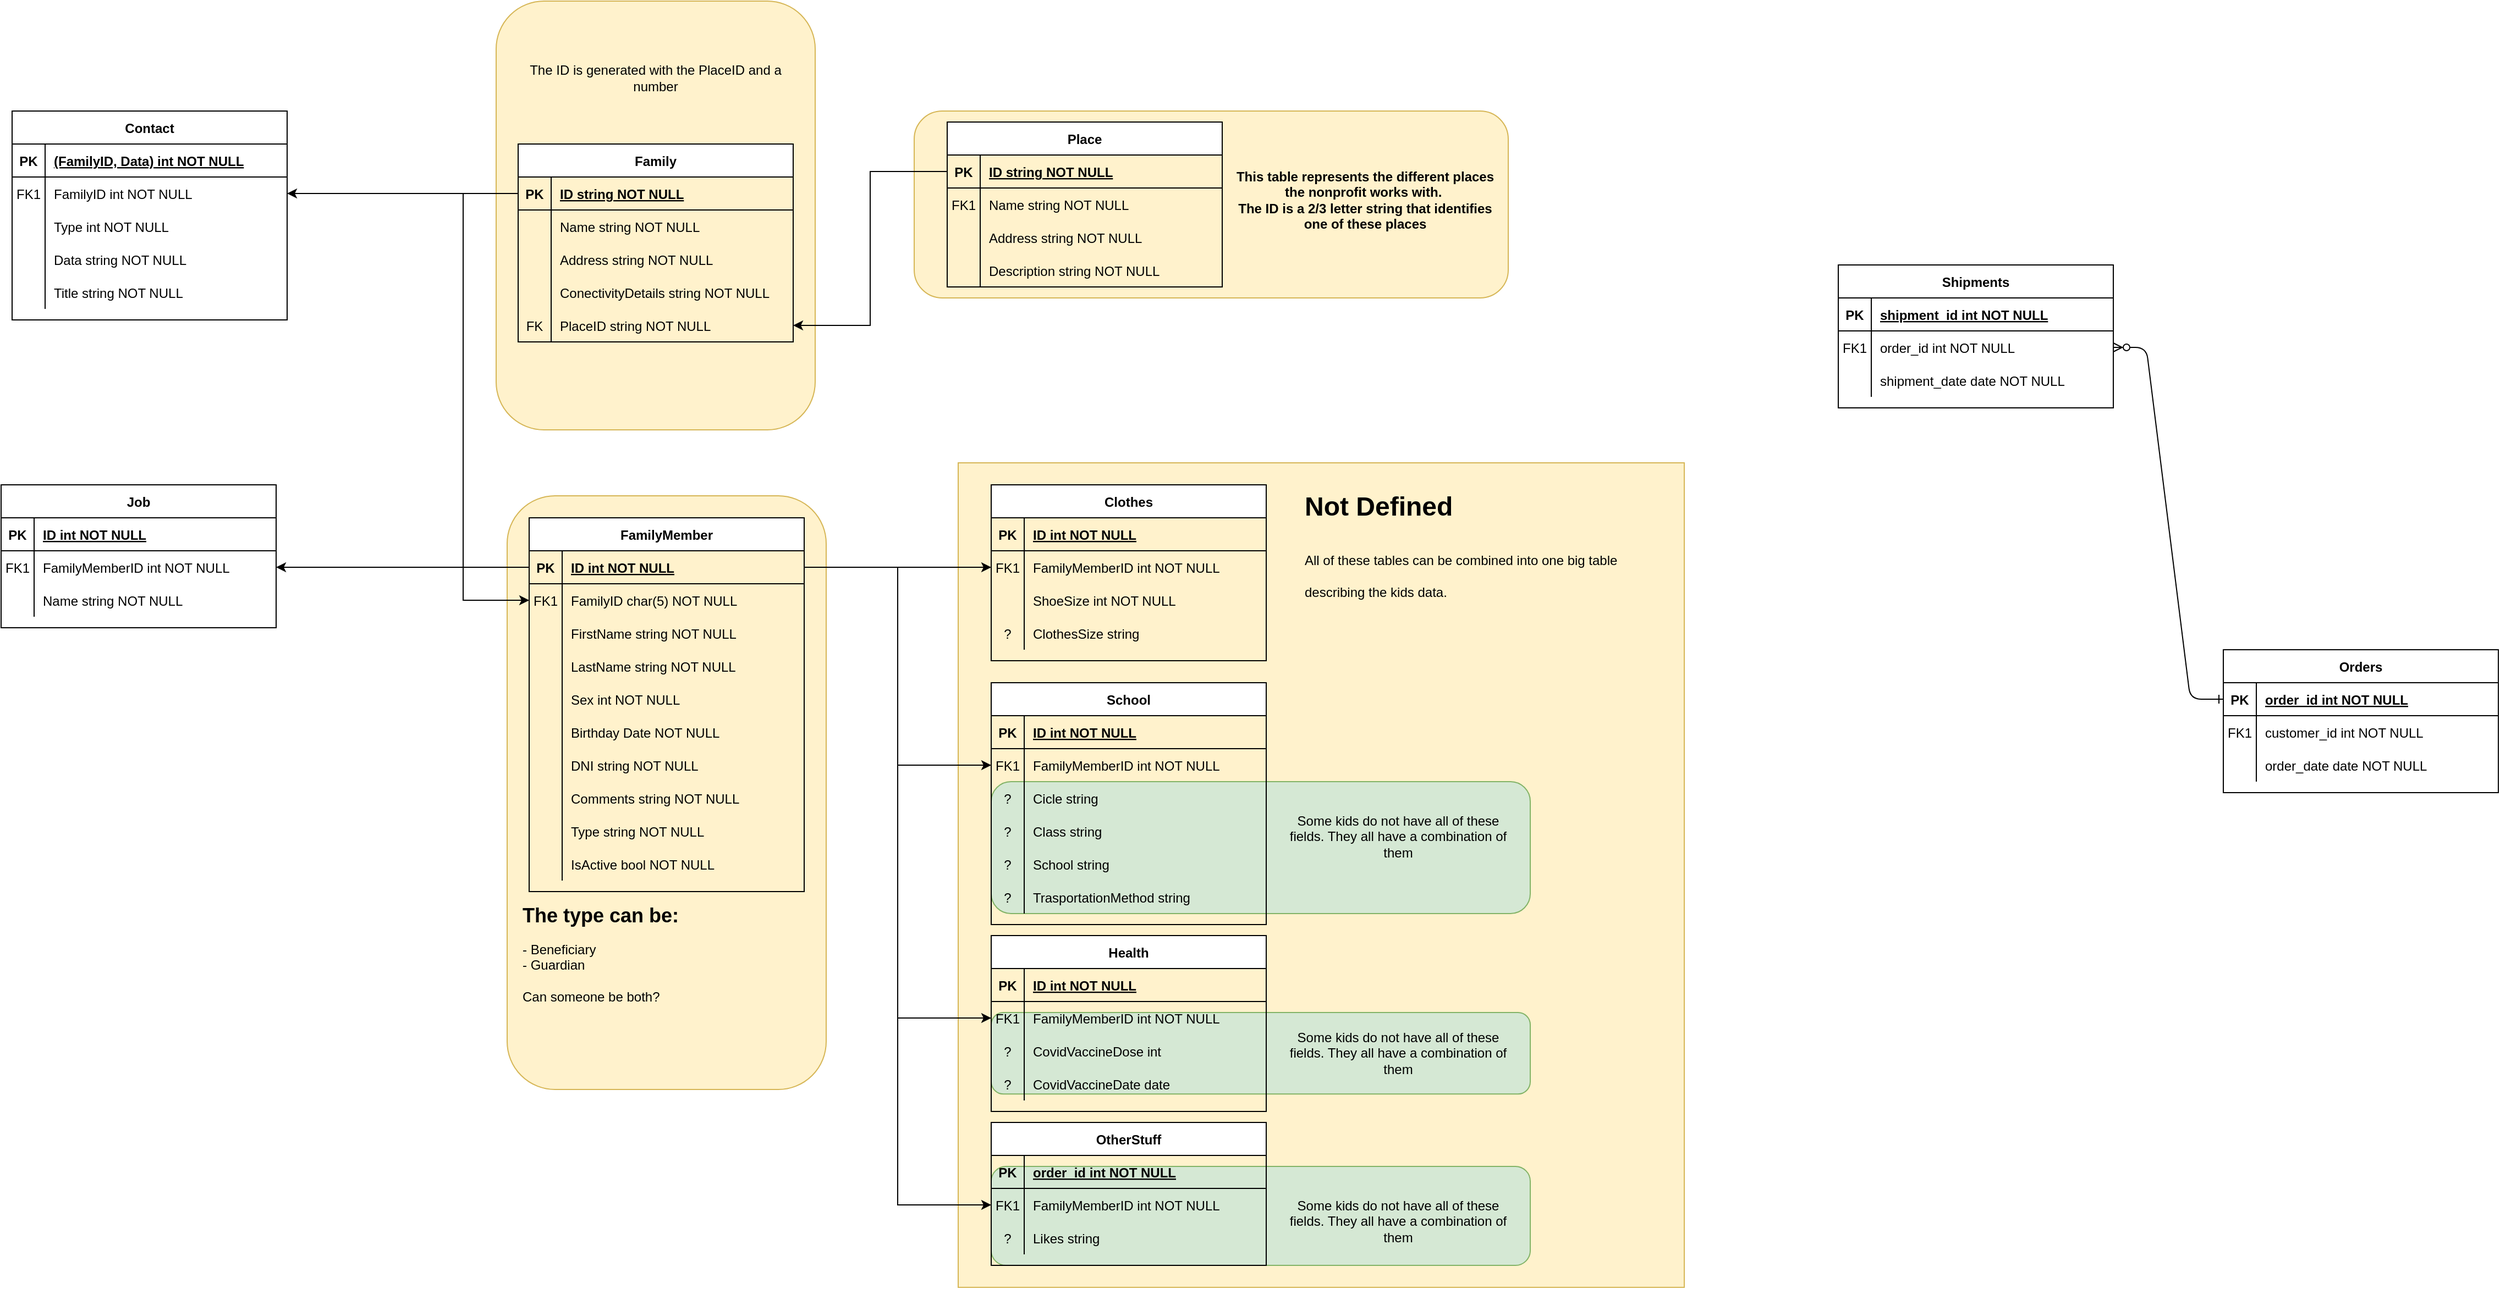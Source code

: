 <mxfile version="17.2.4" type="device" pages="2"><diagram id="R2lEEEUBdFMjLlhIrx00" name="Kids"><mxGraphModel dx="1556" dy="1952" grid="1" gridSize="10" guides="1" tooltips="1" connect="1" arrows="1" fold="1" page="1" pageScale="1" pageWidth="850" pageHeight="1100" math="0" shadow="0" extFonts="Permanent Marker^https://fonts.googleapis.com/css?family=Permanent+Marker"><root><mxCell id="0"/><mxCell id="1" parent="0"/><mxCell id="VE5lOWCxBJ_REH59PSys-7" value="" style="group" vertex="1" connectable="0" parent="1"><mxGeometry x="80" y="370" width="290" height="540" as="geometry"/></mxCell><mxCell id="VE5lOWCxBJ_REH59PSys-5" value="" style="rounded=1;whiteSpace=wrap;html=1;fillColor=#fff2cc;strokeColor=#d6b656;" vertex="1" parent="VE5lOWCxBJ_REH59PSys-7"><mxGeometry width="290" height="540" as="geometry"/></mxCell><mxCell id="VE5lOWCxBJ_REH59PSys-6" value="&lt;h1 style=&quot;font-size: 18px&quot;&gt;The type can be:&lt;/h1&gt;&lt;div&gt;- Beneficiary&lt;/div&gt;&lt;div&gt;- Guardian&lt;/div&gt;&lt;div&gt;&lt;br&gt;&lt;/div&gt;&lt;div&gt;Can someone be both?&lt;/div&gt;" style="text;html=1;strokeColor=none;fillColor=none;spacing=5;spacingTop=-20;whiteSpace=wrap;overflow=hidden;rounded=0;" vertex="1" parent="VE5lOWCxBJ_REH59PSys-7"><mxGeometry x="9.062" y="370" width="271.875" height="180.0" as="geometry"/></mxCell><mxCell id="fYqkHlz7VNwmRPPHL7Wn-7" value="" style="group" parent="1" vertex="1" connectable="0"><mxGeometry x="70" y="-80" width="290" height="390" as="geometry"/></mxCell><mxCell id="fYqkHlz7VNwmRPPHL7Wn-5" value="" style="rounded=1;whiteSpace=wrap;html=1;fillColor=#fff2cc;strokeColor=#d6b656;" parent="fYqkHlz7VNwmRPPHL7Wn-7" vertex="1"><mxGeometry width="290" height="390" as="geometry"/></mxCell><mxCell id="fYqkHlz7VNwmRPPHL7Wn-6" value="The ID is generated with the PlaceID and a number" style="text;html=1;strokeColor=none;fillColor=none;align=center;verticalAlign=middle;whiteSpace=wrap;rounded=0;" parent="fYqkHlz7VNwmRPPHL7Wn-7" vertex="1"><mxGeometry x="20" y="20" width="250" height="100" as="geometry"/></mxCell><mxCell id="0BDcIQrOT1i5XPX_h_Ey-171" value="" style="group" parent="1" vertex="1" connectable="0"><mxGeometry x="450" y="20" width="540" height="170" as="geometry"/></mxCell><mxCell id="0BDcIQrOT1i5XPX_h_Ey-169" value="" style="rounded=1;whiteSpace=wrap;html=1;fillColor=#fff2cc;strokeColor=#d6b656;" parent="0BDcIQrOT1i5XPX_h_Ey-171" vertex="1"><mxGeometry width="540" height="170" as="geometry"/></mxCell><mxCell id="0BDcIQrOT1i5XPX_h_Ey-170" value="&lt;b&gt;This table represents the different places the nonprofit works with.&amp;nbsp;&lt;br&gt;The ID is a 2/3 letter string that identifies one of these places&lt;br&gt;&lt;/b&gt;" style="text;html=1;strokeColor=none;fillColor=none;align=center;verticalAlign=middle;whiteSpace=wrap;rounded=0;" parent="0BDcIQrOT1i5XPX_h_Ey-171" vertex="1"><mxGeometry x="290" y="7.391" width="240" height="147.826" as="geometry"/></mxCell><mxCell id="0BDcIQrOT1i5XPX_h_Ey-158" value="" style="rounded=0;whiteSpace=wrap;html=1;fillColor=#fff2cc;strokeColor=#d6b656;" parent="1" vertex="1"><mxGeometry x="490" y="340" width="660" height="750" as="geometry"/></mxCell><mxCell id="0BDcIQrOT1i5XPX_h_Ey-168" value="" style="group" parent="1" vertex="1" connectable="0"><mxGeometry x="520" y="840" width="490" height="74.118" as="geometry"/></mxCell><mxCell id="0BDcIQrOT1i5XPX_h_Ey-162" value="" style="rounded=1;whiteSpace=wrap;html=1;fillColor=#d5e8d4;strokeColor=#82b366;" parent="0BDcIQrOT1i5XPX_h_Ey-168" vertex="1"><mxGeometry width="490" height="74.118" as="geometry"/></mxCell><mxCell id="0BDcIQrOT1i5XPX_h_Ey-163" value="Some kids do not have all of these fields. They all have a combination of them" style="text;html=1;strokeColor=none;fillColor=none;align=center;verticalAlign=middle;whiteSpace=wrap;rounded=0;" parent="0BDcIQrOT1i5XPX_h_Ey-168" vertex="1"><mxGeometry x="260" y="4.118" width="220" height="65.882" as="geometry"/></mxCell><mxCell id="0BDcIQrOT1i5XPX_h_Ey-167" value="" style="group" parent="1" vertex="1" connectable="0"><mxGeometry x="520" y="980" width="490" height="90" as="geometry"/></mxCell><mxCell id="0BDcIQrOT1i5XPX_h_Ey-165" value="" style="rounded=1;whiteSpace=wrap;html=1;fillColor=#d5e8d4;strokeColor=#82b366;" parent="0BDcIQrOT1i5XPX_h_Ey-167" vertex="1"><mxGeometry width="490" height="90" as="geometry"/></mxCell><mxCell id="0BDcIQrOT1i5XPX_h_Ey-166" value="Some kids do not have all of these fields. They all have a combination of them" style="text;html=1;strokeColor=none;fillColor=none;align=center;verticalAlign=middle;whiteSpace=wrap;rounded=0;" parent="0BDcIQrOT1i5XPX_h_Ey-167" vertex="1"><mxGeometry x="260" y="10" width="220" height="80" as="geometry"/></mxCell><mxCell id="0BDcIQrOT1i5XPX_h_Ey-160" value="" style="rounded=1;whiteSpace=wrap;html=1;fillColor=#d5e8d4;strokeColor=#82b366;" parent="1" vertex="1"><mxGeometry x="520" y="630" width="490" height="120" as="geometry"/></mxCell><mxCell id="C-vyLk0tnHw3VtMMgP7b-12" value="" style="edgeStyle=entityRelationEdgeStyle;endArrow=ERzeroToMany;startArrow=ERone;endFill=1;startFill=0;" parent="1" source="C-vyLk0tnHw3VtMMgP7b-3" target="C-vyLk0tnHw3VtMMgP7b-17" edge="1"><mxGeometry width="100" height="100" relative="1" as="geometry"><mxPoint x="400" y="180" as="sourcePoint"/><mxPoint x="460" y="205" as="targetPoint"/></mxGeometry></mxCell><mxCell id="C-vyLk0tnHw3VtMMgP7b-2" value="Orders" style="shape=table;startSize=30;container=1;collapsible=1;childLayout=tableLayout;fixedRows=1;rowLines=0;fontStyle=1;align=center;resizeLast=1;" parent="1" vertex="1"><mxGeometry x="1640" y="510" width="250" height="130" as="geometry"/></mxCell><mxCell id="C-vyLk0tnHw3VtMMgP7b-3" value="" style="shape=partialRectangle;collapsible=0;dropTarget=0;pointerEvents=0;fillColor=none;points=[[0,0.5],[1,0.5]];portConstraint=eastwest;top=0;left=0;right=0;bottom=1;" parent="C-vyLk0tnHw3VtMMgP7b-2" vertex="1"><mxGeometry y="30" width="250" height="30" as="geometry"/></mxCell><mxCell id="C-vyLk0tnHw3VtMMgP7b-4" value="PK" style="shape=partialRectangle;overflow=hidden;connectable=0;fillColor=none;top=0;left=0;bottom=0;right=0;fontStyle=1;" parent="C-vyLk0tnHw3VtMMgP7b-3" vertex="1"><mxGeometry width="30" height="30" as="geometry"><mxRectangle width="30" height="30" as="alternateBounds"/></mxGeometry></mxCell><mxCell id="C-vyLk0tnHw3VtMMgP7b-5" value="order_id int NOT NULL " style="shape=partialRectangle;overflow=hidden;connectable=0;fillColor=none;top=0;left=0;bottom=0;right=0;align=left;spacingLeft=6;fontStyle=5;" parent="C-vyLk0tnHw3VtMMgP7b-3" vertex="1"><mxGeometry x="30" width="220" height="30" as="geometry"><mxRectangle width="220" height="30" as="alternateBounds"/></mxGeometry></mxCell><mxCell id="C-vyLk0tnHw3VtMMgP7b-6" value="" style="shape=partialRectangle;collapsible=0;dropTarget=0;pointerEvents=0;fillColor=none;points=[[0,0.5],[1,0.5]];portConstraint=eastwest;top=0;left=0;right=0;bottom=0;" parent="C-vyLk0tnHw3VtMMgP7b-2" vertex="1"><mxGeometry y="60" width="250" height="30" as="geometry"/></mxCell><mxCell id="C-vyLk0tnHw3VtMMgP7b-7" value="FK1" style="shape=partialRectangle;overflow=hidden;connectable=0;fillColor=none;top=0;left=0;bottom=0;right=0;" parent="C-vyLk0tnHw3VtMMgP7b-6" vertex="1"><mxGeometry width="30" height="30" as="geometry"><mxRectangle width="30" height="30" as="alternateBounds"/></mxGeometry></mxCell><mxCell id="C-vyLk0tnHw3VtMMgP7b-8" value="customer_id int NOT NULL" style="shape=partialRectangle;overflow=hidden;connectable=0;fillColor=none;top=0;left=0;bottom=0;right=0;align=left;spacingLeft=6;" parent="C-vyLk0tnHw3VtMMgP7b-6" vertex="1"><mxGeometry x="30" width="220" height="30" as="geometry"><mxRectangle width="220" height="30" as="alternateBounds"/></mxGeometry></mxCell><mxCell id="C-vyLk0tnHw3VtMMgP7b-9" value="" style="shape=partialRectangle;collapsible=0;dropTarget=0;pointerEvents=0;fillColor=none;points=[[0,0.5],[1,0.5]];portConstraint=eastwest;top=0;left=0;right=0;bottom=0;" parent="C-vyLk0tnHw3VtMMgP7b-2" vertex="1"><mxGeometry y="90" width="250" height="30" as="geometry"/></mxCell><mxCell id="C-vyLk0tnHw3VtMMgP7b-10" value="" style="shape=partialRectangle;overflow=hidden;connectable=0;fillColor=none;top=0;left=0;bottom=0;right=0;" parent="C-vyLk0tnHw3VtMMgP7b-9" vertex="1"><mxGeometry width="30" height="30" as="geometry"><mxRectangle width="30" height="30" as="alternateBounds"/></mxGeometry></mxCell><mxCell id="C-vyLk0tnHw3VtMMgP7b-11" value="order_date date NOT NULL" style="shape=partialRectangle;overflow=hidden;connectable=0;fillColor=none;top=0;left=0;bottom=0;right=0;align=left;spacingLeft=6;" parent="C-vyLk0tnHw3VtMMgP7b-9" vertex="1"><mxGeometry x="30" width="220" height="30" as="geometry"><mxRectangle width="220" height="30" as="alternateBounds"/></mxGeometry></mxCell><mxCell id="C-vyLk0tnHw3VtMMgP7b-13" value="Shipments" style="shape=table;startSize=30;container=1;collapsible=1;childLayout=tableLayout;fixedRows=1;rowLines=0;fontStyle=1;align=center;resizeLast=1;" parent="1" vertex="1"><mxGeometry x="1290" y="160" width="250" height="130" as="geometry"/></mxCell><mxCell id="C-vyLk0tnHw3VtMMgP7b-14" value="" style="shape=partialRectangle;collapsible=0;dropTarget=0;pointerEvents=0;fillColor=none;points=[[0,0.5],[1,0.5]];portConstraint=eastwest;top=0;left=0;right=0;bottom=1;" parent="C-vyLk0tnHw3VtMMgP7b-13" vertex="1"><mxGeometry y="30" width="250" height="30" as="geometry"/></mxCell><mxCell id="C-vyLk0tnHw3VtMMgP7b-15" value="PK" style="shape=partialRectangle;overflow=hidden;connectable=0;fillColor=none;top=0;left=0;bottom=0;right=0;fontStyle=1;" parent="C-vyLk0tnHw3VtMMgP7b-14" vertex="1"><mxGeometry width="30" height="30" as="geometry"><mxRectangle width="30" height="30" as="alternateBounds"/></mxGeometry></mxCell><mxCell id="C-vyLk0tnHw3VtMMgP7b-16" value="shipment_id int NOT NULL " style="shape=partialRectangle;overflow=hidden;connectable=0;fillColor=none;top=0;left=0;bottom=0;right=0;align=left;spacingLeft=6;fontStyle=5;" parent="C-vyLk0tnHw3VtMMgP7b-14" vertex="1"><mxGeometry x="30" width="220" height="30" as="geometry"><mxRectangle width="220" height="30" as="alternateBounds"/></mxGeometry></mxCell><mxCell id="C-vyLk0tnHw3VtMMgP7b-17" value="" style="shape=partialRectangle;collapsible=0;dropTarget=0;pointerEvents=0;fillColor=none;points=[[0,0.5],[1,0.5]];portConstraint=eastwest;top=0;left=0;right=0;bottom=0;" parent="C-vyLk0tnHw3VtMMgP7b-13" vertex="1"><mxGeometry y="60" width="250" height="30" as="geometry"/></mxCell><mxCell id="C-vyLk0tnHw3VtMMgP7b-18" value="FK1" style="shape=partialRectangle;overflow=hidden;connectable=0;fillColor=none;top=0;left=0;bottom=0;right=0;" parent="C-vyLk0tnHw3VtMMgP7b-17" vertex="1"><mxGeometry width="30" height="30" as="geometry"><mxRectangle width="30" height="30" as="alternateBounds"/></mxGeometry></mxCell><mxCell id="C-vyLk0tnHw3VtMMgP7b-19" value="order_id int NOT NULL" style="shape=partialRectangle;overflow=hidden;connectable=0;fillColor=none;top=0;left=0;bottom=0;right=0;align=left;spacingLeft=6;" parent="C-vyLk0tnHw3VtMMgP7b-17" vertex="1"><mxGeometry x="30" width="220" height="30" as="geometry"><mxRectangle width="220" height="30" as="alternateBounds"/></mxGeometry></mxCell><mxCell id="C-vyLk0tnHw3VtMMgP7b-20" value="" style="shape=partialRectangle;collapsible=0;dropTarget=0;pointerEvents=0;fillColor=none;points=[[0,0.5],[1,0.5]];portConstraint=eastwest;top=0;left=0;right=0;bottom=0;" parent="C-vyLk0tnHw3VtMMgP7b-13" vertex="1"><mxGeometry y="90" width="250" height="30" as="geometry"/></mxCell><mxCell id="C-vyLk0tnHw3VtMMgP7b-21" value="" style="shape=partialRectangle;overflow=hidden;connectable=0;fillColor=none;top=0;left=0;bottom=0;right=0;" parent="C-vyLk0tnHw3VtMMgP7b-20" vertex="1"><mxGeometry width="30" height="30" as="geometry"><mxRectangle width="30" height="30" as="alternateBounds"/></mxGeometry></mxCell><mxCell id="C-vyLk0tnHw3VtMMgP7b-22" value="shipment_date date NOT NULL" style="shape=partialRectangle;overflow=hidden;connectable=0;fillColor=none;top=0;left=0;bottom=0;right=0;align=left;spacingLeft=6;" parent="C-vyLk0tnHw3VtMMgP7b-20" vertex="1"><mxGeometry x="30" width="220" height="30" as="geometry"><mxRectangle width="220" height="30" as="alternateBounds"/></mxGeometry></mxCell><mxCell id="C-vyLk0tnHw3VtMMgP7b-23" value="Family" style="shape=table;startSize=30;container=1;collapsible=1;childLayout=tableLayout;fixedRows=1;rowLines=0;fontStyle=1;align=center;resizeLast=1;" parent="1" vertex="1"><mxGeometry x="90" y="50" width="250" height="180" as="geometry"/></mxCell><mxCell id="C-vyLk0tnHw3VtMMgP7b-24" value="" style="shape=partialRectangle;collapsible=0;dropTarget=0;pointerEvents=0;fillColor=none;points=[[0,0.5],[1,0.5]];portConstraint=eastwest;top=0;left=0;right=0;bottom=1;" parent="C-vyLk0tnHw3VtMMgP7b-23" vertex="1"><mxGeometry y="30" width="250" height="30" as="geometry"/></mxCell><mxCell id="C-vyLk0tnHw3VtMMgP7b-25" value="PK" style="shape=partialRectangle;overflow=hidden;connectable=0;fillColor=none;top=0;left=0;bottom=0;right=0;fontStyle=1;" parent="C-vyLk0tnHw3VtMMgP7b-24" vertex="1"><mxGeometry width="30" height="30" as="geometry"><mxRectangle width="30" height="30" as="alternateBounds"/></mxGeometry></mxCell><mxCell id="C-vyLk0tnHw3VtMMgP7b-26" value="ID string NOT NULL" style="shape=partialRectangle;overflow=hidden;connectable=0;fillColor=none;top=0;left=0;bottom=0;right=0;align=left;spacingLeft=6;fontStyle=5;" parent="C-vyLk0tnHw3VtMMgP7b-24" vertex="1"><mxGeometry x="30" width="220" height="30" as="geometry"><mxRectangle width="220" height="30" as="alternateBounds"/></mxGeometry></mxCell><mxCell id="C-vyLk0tnHw3VtMMgP7b-27" value="" style="shape=partialRectangle;collapsible=0;dropTarget=0;pointerEvents=0;fillColor=none;points=[[0,0.5],[1,0.5]];portConstraint=eastwest;top=0;left=0;right=0;bottom=0;" parent="C-vyLk0tnHw3VtMMgP7b-23" vertex="1"><mxGeometry y="60" width="250" height="30" as="geometry"/></mxCell><mxCell id="C-vyLk0tnHw3VtMMgP7b-28" value="" style="shape=partialRectangle;overflow=hidden;connectable=0;fillColor=none;top=0;left=0;bottom=0;right=0;" parent="C-vyLk0tnHw3VtMMgP7b-27" vertex="1"><mxGeometry width="30" height="30" as="geometry"><mxRectangle width="30" height="30" as="alternateBounds"/></mxGeometry></mxCell><mxCell id="C-vyLk0tnHw3VtMMgP7b-29" value="Name string NOT NULL" style="shape=partialRectangle;overflow=hidden;connectable=0;fillColor=none;top=0;left=0;bottom=0;right=0;align=left;spacingLeft=6;" parent="C-vyLk0tnHw3VtMMgP7b-27" vertex="1"><mxGeometry x="30" width="220" height="30" as="geometry"><mxRectangle width="220" height="30" as="alternateBounds"/></mxGeometry></mxCell><mxCell id="0BDcIQrOT1i5XPX_h_Ey-1" value="" style="shape=partialRectangle;collapsible=0;dropTarget=0;pointerEvents=0;fillColor=none;points=[[0,0.5],[1,0.5]];portConstraint=eastwest;top=0;left=0;right=0;bottom=0;" parent="C-vyLk0tnHw3VtMMgP7b-23" vertex="1"><mxGeometry y="90" width="250" height="30" as="geometry"/></mxCell><mxCell id="0BDcIQrOT1i5XPX_h_Ey-2" value="" style="shape=partialRectangle;overflow=hidden;connectable=0;fillColor=none;top=0;left=0;bottom=0;right=0;" parent="0BDcIQrOT1i5XPX_h_Ey-1" vertex="1"><mxGeometry width="30" height="30" as="geometry"><mxRectangle width="30" height="30" as="alternateBounds"/></mxGeometry></mxCell><mxCell id="0BDcIQrOT1i5XPX_h_Ey-3" value="Address string NOT NULL" style="shape=partialRectangle;overflow=hidden;connectable=0;fillColor=none;top=0;left=0;bottom=0;right=0;align=left;spacingLeft=6;" parent="0BDcIQrOT1i5XPX_h_Ey-1" vertex="1"><mxGeometry x="30" width="220" height="30" as="geometry"><mxRectangle width="220" height="30" as="alternateBounds"/></mxGeometry></mxCell><mxCell id="0BDcIQrOT1i5XPX_h_Ey-7" value="" style="shape=partialRectangle;collapsible=0;dropTarget=0;pointerEvents=0;fillColor=none;points=[[0,0.5],[1,0.5]];portConstraint=eastwest;top=0;left=0;right=0;bottom=0;" parent="C-vyLk0tnHw3VtMMgP7b-23" vertex="1"><mxGeometry y="120" width="250" height="30" as="geometry"/></mxCell><mxCell id="0BDcIQrOT1i5XPX_h_Ey-8" value="" style="shape=partialRectangle;overflow=hidden;connectable=0;fillColor=none;top=0;left=0;bottom=0;right=0;" parent="0BDcIQrOT1i5XPX_h_Ey-7" vertex="1"><mxGeometry width="30" height="30" as="geometry"><mxRectangle width="30" height="30" as="alternateBounds"/></mxGeometry></mxCell><mxCell id="0BDcIQrOT1i5XPX_h_Ey-9" value="ConectivityDetails string NOT NULL" style="shape=partialRectangle;overflow=hidden;connectable=0;fillColor=none;top=0;left=0;bottom=0;right=0;align=left;spacingLeft=6;" parent="0BDcIQrOT1i5XPX_h_Ey-7" vertex="1"><mxGeometry x="30" width="220" height="30" as="geometry"><mxRectangle width="220" height="30" as="alternateBounds"/></mxGeometry></mxCell><mxCell id="0BDcIQrOT1i5XPX_h_Ey-16" value="" style="shape=partialRectangle;collapsible=0;dropTarget=0;pointerEvents=0;fillColor=none;points=[[0,0.5],[1,0.5]];portConstraint=eastwest;top=0;left=0;right=0;bottom=0;" parent="C-vyLk0tnHw3VtMMgP7b-23" vertex="1"><mxGeometry y="150" width="250" height="30" as="geometry"/></mxCell><mxCell id="0BDcIQrOT1i5XPX_h_Ey-17" value="FK" style="shape=partialRectangle;overflow=hidden;connectable=0;fillColor=none;top=0;left=0;bottom=0;right=0;" parent="0BDcIQrOT1i5XPX_h_Ey-16" vertex="1"><mxGeometry width="30" height="30" as="geometry"><mxRectangle width="30" height="30" as="alternateBounds"/></mxGeometry></mxCell><mxCell id="0BDcIQrOT1i5XPX_h_Ey-18" value="PlaceID string NOT NULL" style="shape=partialRectangle;overflow=hidden;connectable=0;fillColor=none;top=0;left=0;bottom=0;right=0;align=left;spacingLeft=6;" parent="0BDcIQrOT1i5XPX_h_Ey-16" vertex="1"><mxGeometry x="30" width="220" height="30" as="geometry"><mxRectangle width="220" height="30" as="alternateBounds"/></mxGeometry></mxCell><mxCell id="0BDcIQrOT1i5XPX_h_Ey-19" value="Place" style="shape=table;startSize=30;container=1;collapsible=1;childLayout=tableLayout;fixedRows=1;rowLines=0;fontStyle=1;align=center;resizeLast=1;" parent="1" vertex="1"><mxGeometry x="480" y="30" width="250" height="150" as="geometry"/></mxCell><mxCell id="0BDcIQrOT1i5XPX_h_Ey-20" value="" style="shape=partialRectangle;collapsible=0;dropTarget=0;pointerEvents=0;fillColor=none;points=[[0,0.5],[1,0.5]];portConstraint=eastwest;top=0;left=0;right=0;bottom=1;" parent="0BDcIQrOT1i5XPX_h_Ey-19" vertex="1"><mxGeometry y="30" width="250" height="30" as="geometry"/></mxCell><mxCell id="0BDcIQrOT1i5XPX_h_Ey-21" value="PK" style="shape=partialRectangle;overflow=hidden;connectable=0;fillColor=none;top=0;left=0;bottom=0;right=0;fontStyle=1;" parent="0BDcIQrOT1i5XPX_h_Ey-20" vertex="1"><mxGeometry width="30" height="30" as="geometry"><mxRectangle width="30" height="30" as="alternateBounds"/></mxGeometry></mxCell><mxCell id="0BDcIQrOT1i5XPX_h_Ey-22" value="ID string NOT NULL " style="shape=partialRectangle;overflow=hidden;connectable=0;fillColor=none;top=0;left=0;bottom=0;right=0;align=left;spacingLeft=6;fontStyle=5;" parent="0BDcIQrOT1i5XPX_h_Ey-20" vertex="1"><mxGeometry x="30" width="220" height="30" as="geometry"><mxRectangle width="220" height="30" as="alternateBounds"/></mxGeometry></mxCell><mxCell id="0BDcIQrOT1i5XPX_h_Ey-23" value="" style="shape=partialRectangle;collapsible=0;dropTarget=0;pointerEvents=0;fillColor=none;points=[[0,0.5],[1,0.5]];portConstraint=eastwest;top=0;left=0;right=0;bottom=0;" parent="0BDcIQrOT1i5XPX_h_Ey-19" vertex="1"><mxGeometry y="60" width="250" height="30" as="geometry"/></mxCell><mxCell id="0BDcIQrOT1i5XPX_h_Ey-24" value="FK1" style="shape=partialRectangle;overflow=hidden;connectable=0;fillColor=none;top=0;left=0;bottom=0;right=0;" parent="0BDcIQrOT1i5XPX_h_Ey-23" vertex="1"><mxGeometry width="30" height="30" as="geometry"><mxRectangle width="30" height="30" as="alternateBounds"/></mxGeometry></mxCell><mxCell id="0BDcIQrOT1i5XPX_h_Ey-25" value="Name string NOT NULL" style="shape=partialRectangle;overflow=hidden;connectable=0;fillColor=none;top=0;left=0;bottom=0;right=0;align=left;spacingLeft=6;" parent="0BDcIQrOT1i5XPX_h_Ey-23" vertex="1"><mxGeometry x="30" width="220" height="30" as="geometry"><mxRectangle width="220" height="30" as="alternateBounds"/></mxGeometry></mxCell><mxCell id="0BDcIQrOT1i5XPX_h_Ey-26" value="" style="shape=partialRectangle;collapsible=0;dropTarget=0;pointerEvents=0;fillColor=none;points=[[0,0.5],[1,0.5]];portConstraint=eastwest;top=0;left=0;right=0;bottom=0;" parent="0BDcIQrOT1i5XPX_h_Ey-19" vertex="1"><mxGeometry y="90" width="250" height="30" as="geometry"/></mxCell><mxCell id="0BDcIQrOT1i5XPX_h_Ey-27" value="" style="shape=partialRectangle;overflow=hidden;connectable=0;fillColor=none;top=0;left=0;bottom=0;right=0;" parent="0BDcIQrOT1i5XPX_h_Ey-26" vertex="1"><mxGeometry width="30" height="30" as="geometry"><mxRectangle width="30" height="30" as="alternateBounds"/></mxGeometry></mxCell><mxCell id="0BDcIQrOT1i5XPX_h_Ey-28" value="Address string NOT NULL" style="shape=partialRectangle;overflow=hidden;connectable=0;fillColor=none;top=0;left=0;bottom=0;right=0;align=left;spacingLeft=6;" parent="0BDcIQrOT1i5XPX_h_Ey-26" vertex="1"><mxGeometry x="30" width="220" height="30" as="geometry"><mxRectangle width="220" height="30" as="alternateBounds"/></mxGeometry></mxCell><mxCell id="0BDcIQrOT1i5XPX_h_Ey-29" value="" style="shape=partialRectangle;collapsible=0;dropTarget=0;pointerEvents=0;fillColor=none;points=[[0,0.5],[1,0.5]];portConstraint=eastwest;top=0;left=0;right=0;bottom=0;" parent="0BDcIQrOT1i5XPX_h_Ey-19" vertex="1"><mxGeometry y="120" width="250" height="30" as="geometry"/></mxCell><mxCell id="0BDcIQrOT1i5XPX_h_Ey-30" value="" style="shape=partialRectangle;overflow=hidden;connectable=0;fillColor=none;top=0;left=0;bottom=0;right=0;" parent="0BDcIQrOT1i5XPX_h_Ey-29" vertex="1"><mxGeometry width="30" height="30" as="geometry"><mxRectangle width="30" height="30" as="alternateBounds"/></mxGeometry></mxCell><mxCell id="0BDcIQrOT1i5XPX_h_Ey-31" value="Description string NOT NULL" style="shape=partialRectangle;overflow=hidden;connectable=0;fillColor=none;top=0;left=0;bottom=0;right=0;align=left;spacingLeft=6;" parent="0BDcIQrOT1i5XPX_h_Ey-29" vertex="1"><mxGeometry x="30" width="220" height="30" as="geometry"><mxRectangle width="220" height="30" as="alternateBounds"/></mxGeometry></mxCell><mxCell id="0BDcIQrOT1i5XPX_h_Ey-32" style="edgeStyle=orthogonalEdgeStyle;rounded=0;orthogonalLoop=1;jettySize=auto;html=1;exitX=0;exitY=0.5;exitDx=0;exitDy=0;entryX=1;entryY=0.5;entryDx=0;entryDy=0;" parent="1" source="0BDcIQrOT1i5XPX_h_Ey-20" target="0BDcIQrOT1i5XPX_h_Ey-16" edge="1"><mxGeometry relative="1" as="geometry"/></mxCell><mxCell id="0BDcIQrOT1i5XPX_h_Ey-33" value="FamilyMember" style="shape=table;startSize=30;container=1;collapsible=1;childLayout=tableLayout;fixedRows=1;rowLines=0;fontStyle=1;align=center;resizeLast=1;" parent="1" vertex="1"><mxGeometry x="100" y="390" width="250" height="340" as="geometry"><mxRectangle x="100" y="390" width="50" height="30" as="alternateBounds"/></mxGeometry></mxCell><mxCell id="0BDcIQrOT1i5XPX_h_Ey-34" value="" style="shape=partialRectangle;collapsible=0;dropTarget=0;pointerEvents=0;fillColor=none;points=[[0,0.5],[1,0.5]];portConstraint=eastwest;top=0;left=0;right=0;bottom=1;" parent="0BDcIQrOT1i5XPX_h_Ey-33" vertex="1"><mxGeometry y="30" width="250" height="30" as="geometry"/></mxCell><mxCell id="0BDcIQrOT1i5XPX_h_Ey-35" value="PK" style="shape=partialRectangle;overflow=hidden;connectable=0;fillColor=none;top=0;left=0;bottom=0;right=0;fontStyle=1;" parent="0BDcIQrOT1i5XPX_h_Ey-34" vertex="1"><mxGeometry width="30" height="30" as="geometry"><mxRectangle width="30" height="30" as="alternateBounds"/></mxGeometry></mxCell><mxCell id="0BDcIQrOT1i5XPX_h_Ey-36" value="ID int NOT NULL " style="shape=partialRectangle;overflow=hidden;connectable=0;fillColor=none;top=0;left=0;bottom=0;right=0;align=left;spacingLeft=6;fontStyle=5;" parent="0BDcIQrOT1i5XPX_h_Ey-34" vertex="1"><mxGeometry x="30" width="220" height="30" as="geometry"><mxRectangle width="220" height="30" as="alternateBounds"/></mxGeometry></mxCell><mxCell id="0BDcIQrOT1i5XPX_h_Ey-37" value="" style="shape=partialRectangle;collapsible=0;dropTarget=0;pointerEvents=0;fillColor=none;points=[[0,0.5],[1,0.5]];portConstraint=eastwest;top=0;left=0;right=0;bottom=0;" parent="0BDcIQrOT1i5XPX_h_Ey-33" vertex="1"><mxGeometry y="60" width="250" height="30" as="geometry"/></mxCell><mxCell id="0BDcIQrOT1i5XPX_h_Ey-38" value="FK1" style="shape=partialRectangle;overflow=hidden;connectable=0;fillColor=none;top=0;left=0;bottom=0;right=0;" parent="0BDcIQrOT1i5XPX_h_Ey-37" vertex="1"><mxGeometry width="30" height="30" as="geometry"><mxRectangle width="30" height="30" as="alternateBounds"/></mxGeometry></mxCell><mxCell id="0BDcIQrOT1i5XPX_h_Ey-39" value="FamilyID char(5) NOT NULL" style="shape=partialRectangle;overflow=hidden;connectable=0;fillColor=none;top=0;left=0;bottom=0;right=0;align=left;spacingLeft=6;" parent="0BDcIQrOT1i5XPX_h_Ey-37" vertex="1"><mxGeometry x="30" width="220" height="30" as="geometry"><mxRectangle width="220" height="30" as="alternateBounds"/></mxGeometry></mxCell><mxCell id="0BDcIQrOT1i5XPX_h_Ey-48" value="" style="shape=partialRectangle;collapsible=0;dropTarget=0;pointerEvents=0;fillColor=none;points=[[0,0.5],[1,0.5]];portConstraint=eastwest;top=0;left=0;right=0;bottom=0;" parent="0BDcIQrOT1i5XPX_h_Ey-33" vertex="1"><mxGeometry y="90" width="250" height="30" as="geometry"/></mxCell><mxCell id="0BDcIQrOT1i5XPX_h_Ey-49" value="" style="shape=partialRectangle;overflow=hidden;connectable=0;fillColor=none;top=0;left=0;bottom=0;right=0;" parent="0BDcIQrOT1i5XPX_h_Ey-48" vertex="1"><mxGeometry width="30" height="30" as="geometry"><mxRectangle width="30" height="30" as="alternateBounds"/></mxGeometry></mxCell><mxCell id="0BDcIQrOT1i5XPX_h_Ey-50" value="FirstName string NOT NULL" style="shape=partialRectangle;overflow=hidden;connectable=0;fillColor=none;top=0;left=0;bottom=0;right=0;align=left;spacingLeft=6;" parent="0BDcIQrOT1i5XPX_h_Ey-48" vertex="1"><mxGeometry x="30" width="220" height="30" as="geometry"><mxRectangle width="220" height="30" as="alternateBounds"/></mxGeometry></mxCell><mxCell id="0BDcIQrOT1i5XPX_h_Ey-51" value="" style="shape=partialRectangle;collapsible=0;dropTarget=0;pointerEvents=0;fillColor=none;points=[[0,0.5],[1,0.5]];portConstraint=eastwest;top=0;left=0;right=0;bottom=0;" parent="0BDcIQrOT1i5XPX_h_Ey-33" vertex="1"><mxGeometry y="120" width="250" height="30" as="geometry"/></mxCell><mxCell id="0BDcIQrOT1i5XPX_h_Ey-52" value="" style="shape=partialRectangle;overflow=hidden;connectable=0;fillColor=none;top=0;left=0;bottom=0;right=0;" parent="0BDcIQrOT1i5XPX_h_Ey-51" vertex="1"><mxGeometry width="30" height="30" as="geometry"><mxRectangle width="30" height="30" as="alternateBounds"/></mxGeometry></mxCell><mxCell id="0BDcIQrOT1i5XPX_h_Ey-53" value="LastName string NOT NULL" style="shape=partialRectangle;overflow=hidden;connectable=0;fillColor=none;top=0;left=0;bottom=0;right=0;align=left;spacingLeft=6;" parent="0BDcIQrOT1i5XPX_h_Ey-51" vertex="1"><mxGeometry x="30" width="220" height="30" as="geometry"><mxRectangle width="220" height="30" as="alternateBounds"/></mxGeometry></mxCell><mxCell id="0BDcIQrOT1i5XPX_h_Ey-54" value="" style="shape=partialRectangle;collapsible=0;dropTarget=0;pointerEvents=0;fillColor=none;points=[[0,0.5],[1,0.5]];portConstraint=eastwest;top=0;left=0;right=0;bottom=0;" parent="0BDcIQrOT1i5XPX_h_Ey-33" vertex="1"><mxGeometry y="150" width="250" height="30" as="geometry"/></mxCell><mxCell id="0BDcIQrOT1i5XPX_h_Ey-55" value="" style="shape=partialRectangle;overflow=hidden;connectable=0;fillColor=none;top=0;left=0;bottom=0;right=0;" parent="0BDcIQrOT1i5XPX_h_Ey-54" vertex="1"><mxGeometry width="30" height="30" as="geometry"><mxRectangle width="30" height="30" as="alternateBounds"/></mxGeometry></mxCell><mxCell id="0BDcIQrOT1i5XPX_h_Ey-56" value="Sex int NOT NULL" style="shape=partialRectangle;overflow=hidden;connectable=0;fillColor=none;top=0;left=0;bottom=0;right=0;align=left;spacingLeft=6;" parent="0BDcIQrOT1i5XPX_h_Ey-54" vertex="1"><mxGeometry x="30" width="220" height="30" as="geometry"><mxRectangle width="220" height="30" as="alternateBounds"/></mxGeometry></mxCell><mxCell id="0BDcIQrOT1i5XPX_h_Ey-57" value="" style="shape=partialRectangle;collapsible=0;dropTarget=0;pointerEvents=0;fillColor=none;points=[[0,0.5],[1,0.5]];portConstraint=eastwest;top=0;left=0;right=0;bottom=0;" parent="0BDcIQrOT1i5XPX_h_Ey-33" vertex="1"><mxGeometry y="180" width="250" height="30" as="geometry"/></mxCell><mxCell id="0BDcIQrOT1i5XPX_h_Ey-58" value="" style="shape=partialRectangle;overflow=hidden;connectable=0;fillColor=none;top=0;left=0;bottom=0;right=0;" parent="0BDcIQrOT1i5XPX_h_Ey-57" vertex="1"><mxGeometry width="30" height="30" as="geometry"><mxRectangle width="30" height="30" as="alternateBounds"/></mxGeometry></mxCell><mxCell id="0BDcIQrOT1i5XPX_h_Ey-59" value="Birthday Date NOT NULL" style="shape=partialRectangle;overflow=hidden;connectable=0;fillColor=none;top=0;left=0;bottom=0;right=0;align=left;spacingLeft=6;" parent="0BDcIQrOT1i5XPX_h_Ey-57" vertex="1"><mxGeometry x="30" width="220" height="30" as="geometry"><mxRectangle width="220" height="30" as="alternateBounds"/></mxGeometry></mxCell><mxCell id="0BDcIQrOT1i5XPX_h_Ey-40" value="" style="shape=partialRectangle;collapsible=0;dropTarget=0;pointerEvents=0;fillColor=none;points=[[0,0.5],[1,0.5]];portConstraint=eastwest;top=0;left=0;right=0;bottom=0;" parent="0BDcIQrOT1i5XPX_h_Ey-33" vertex="1"><mxGeometry y="210" width="250" height="30" as="geometry"/></mxCell><mxCell id="0BDcIQrOT1i5XPX_h_Ey-41" value="" style="shape=partialRectangle;overflow=hidden;connectable=0;fillColor=none;top=0;left=0;bottom=0;right=0;" parent="0BDcIQrOT1i5XPX_h_Ey-40" vertex="1"><mxGeometry width="30" height="30" as="geometry"><mxRectangle width="30" height="30" as="alternateBounds"/></mxGeometry></mxCell><mxCell id="0BDcIQrOT1i5XPX_h_Ey-42" value="DNI string NOT NULL" style="shape=partialRectangle;overflow=hidden;connectable=0;fillColor=none;top=0;left=0;bottom=0;right=0;align=left;spacingLeft=6;" parent="0BDcIQrOT1i5XPX_h_Ey-40" vertex="1"><mxGeometry x="30" width="220" height="30" as="geometry"><mxRectangle width="220" height="30" as="alternateBounds"/></mxGeometry></mxCell><mxCell id="0BDcIQrOT1i5XPX_h_Ey-129" value="" style="shape=partialRectangle;collapsible=0;dropTarget=0;pointerEvents=0;fillColor=none;points=[[0,0.5],[1,0.5]];portConstraint=eastwest;top=0;left=0;right=0;bottom=0;" parent="0BDcIQrOT1i5XPX_h_Ey-33" vertex="1"><mxGeometry y="240" width="250" height="30" as="geometry"/></mxCell><mxCell id="0BDcIQrOT1i5XPX_h_Ey-130" value="" style="shape=partialRectangle;overflow=hidden;connectable=0;fillColor=none;top=0;left=0;bottom=0;right=0;" parent="0BDcIQrOT1i5XPX_h_Ey-129" vertex="1"><mxGeometry width="30" height="30" as="geometry"><mxRectangle width="30" height="30" as="alternateBounds"/></mxGeometry></mxCell><mxCell id="0BDcIQrOT1i5XPX_h_Ey-131" value="Comments string NOT NULL" style="shape=partialRectangle;overflow=hidden;connectable=0;fillColor=none;top=0;left=0;bottom=0;right=0;align=left;spacingLeft=6;" parent="0BDcIQrOT1i5XPX_h_Ey-129" vertex="1"><mxGeometry x="30" width="220" height="30" as="geometry"><mxRectangle width="220" height="30" as="alternateBounds"/></mxGeometry></mxCell><mxCell id="VE5lOWCxBJ_REH59PSys-2" value="" style="shape=partialRectangle;collapsible=0;dropTarget=0;pointerEvents=0;fillColor=none;points=[[0,0.5],[1,0.5]];portConstraint=eastwest;top=0;left=0;right=0;bottom=0;" vertex="1" parent="0BDcIQrOT1i5XPX_h_Ey-33"><mxGeometry y="270" width="250" height="30" as="geometry"/></mxCell><mxCell id="VE5lOWCxBJ_REH59PSys-3" value="" style="shape=partialRectangle;overflow=hidden;connectable=0;fillColor=none;top=0;left=0;bottom=0;right=0;" vertex="1" parent="VE5lOWCxBJ_REH59PSys-2"><mxGeometry width="30" height="30" as="geometry"><mxRectangle width="30" height="30" as="alternateBounds"/></mxGeometry></mxCell><mxCell id="VE5lOWCxBJ_REH59PSys-4" value="Type string NOT NULL" style="shape=partialRectangle;overflow=hidden;connectable=0;fillColor=none;top=0;left=0;bottom=0;right=0;align=left;spacingLeft=6;" vertex="1" parent="VE5lOWCxBJ_REH59PSys-2"><mxGeometry x="30" width="220" height="30" as="geometry"><mxRectangle width="220" height="30" as="alternateBounds"/></mxGeometry></mxCell><mxCell id="VE5lOWCxBJ_REH59PSys-9" value="" style="shape=partialRectangle;collapsible=0;dropTarget=0;pointerEvents=0;fillColor=none;points=[[0,0.5],[1,0.5]];portConstraint=eastwest;top=0;left=0;right=0;bottom=0;" vertex="1" parent="0BDcIQrOT1i5XPX_h_Ey-33"><mxGeometry y="300" width="250" height="30" as="geometry"/></mxCell><mxCell id="VE5lOWCxBJ_REH59PSys-10" value="" style="shape=partialRectangle;overflow=hidden;connectable=0;fillColor=none;top=0;left=0;bottom=0;right=0;" vertex="1" parent="VE5lOWCxBJ_REH59PSys-9"><mxGeometry width="30" height="30" as="geometry"><mxRectangle width="30" height="30" as="alternateBounds"/></mxGeometry></mxCell><mxCell id="VE5lOWCxBJ_REH59PSys-11" value="IsActive bool NOT NULL" style="shape=partialRectangle;overflow=hidden;connectable=0;fillColor=none;top=0;left=0;bottom=0;right=0;align=left;spacingLeft=6;" vertex="1" parent="VE5lOWCxBJ_REH59PSys-9"><mxGeometry x="30" width="220" height="30" as="geometry"><mxRectangle width="220" height="30" as="alternateBounds"/></mxGeometry></mxCell><mxCell id="0BDcIQrOT1i5XPX_h_Ey-47" style="edgeStyle=orthogonalEdgeStyle;rounded=0;orthogonalLoop=1;jettySize=auto;html=1;exitX=0;exitY=0.5;exitDx=0;exitDy=0;entryX=0;entryY=0.5;entryDx=0;entryDy=0;" parent="1" source="C-vyLk0tnHw3VtMMgP7b-24" target="0BDcIQrOT1i5XPX_h_Ey-37" edge="1"><mxGeometry relative="1" as="geometry"><Array as="points"><mxPoint x="40" y="95"/><mxPoint x="40" y="465"/></Array></mxGeometry></mxCell><mxCell id="0BDcIQrOT1i5XPX_h_Ey-93" value="Clothes" style="shape=table;startSize=30;container=1;collapsible=1;childLayout=tableLayout;fixedRows=1;rowLines=0;fontStyle=1;align=center;resizeLast=1;" parent="1" vertex="1"><mxGeometry x="520" y="360" width="250" height="160" as="geometry"/></mxCell><mxCell id="0BDcIQrOT1i5XPX_h_Ey-94" value="" style="shape=partialRectangle;collapsible=0;dropTarget=0;pointerEvents=0;fillColor=none;points=[[0,0.5],[1,0.5]];portConstraint=eastwest;top=0;left=0;right=0;bottom=1;" parent="0BDcIQrOT1i5XPX_h_Ey-93" vertex="1"><mxGeometry y="30" width="250" height="30" as="geometry"/></mxCell><mxCell id="0BDcIQrOT1i5XPX_h_Ey-95" value="PK" style="shape=partialRectangle;overflow=hidden;connectable=0;fillColor=none;top=0;left=0;bottom=0;right=0;fontStyle=1;" parent="0BDcIQrOT1i5XPX_h_Ey-94" vertex="1"><mxGeometry width="30" height="30" as="geometry"><mxRectangle width="30" height="30" as="alternateBounds"/></mxGeometry></mxCell><mxCell id="0BDcIQrOT1i5XPX_h_Ey-96" value="ID int NOT NULL " style="shape=partialRectangle;overflow=hidden;connectable=0;fillColor=none;top=0;left=0;bottom=0;right=0;align=left;spacingLeft=6;fontStyle=5;" parent="0BDcIQrOT1i5XPX_h_Ey-94" vertex="1"><mxGeometry x="30" width="220" height="30" as="geometry"><mxRectangle width="220" height="30" as="alternateBounds"/></mxGeometry></mxCell><mxCell id="0BDcIQrOT1i5XPX_h_Ey-97" value="" style="shape=partialRectangle;collapsible=0;dropTarget=0;pointerEvents=0;fillColor=none;points=[[0,0.5],[1,0.5]];portConstraint=eastwest;top=0;left=0;right=0;bottom=0;" parent="0BDcIQrOT1i5XPX_h_Ey-93" vertex="1"><mxGeometry y="60" width="250" height="30" as="geometry"/></mxCell><mxCell id="0BDcIQrOT1i5XPX_h_Ey-98" value="FK1" style="shape=partialRectangle;overflow=hidden;connectable=0;fillColor=none;top=0;left=0;bottom=0;right=0;" parent="0BDcIQrOT1i5XPX_h_Ey-97" vertex="1"><mxGeometry width="30" height="30" as="geometry"><mxRectangle width="30" height="30" as="alternateBounds"/></mxGeometry></mxCell><mxCell id="0BDcIQrOT1i5XPX_h_Ey-99" value="FamilyMemberID int NOT NULL" style="shape=partialRectangle;overflow=hidden;connectable=0;fillColor=none;top=0;left=0;bottom=0;right=0;align=left;spacingLeft=6;" parent="0BDcIQrOT1i5XPX_h_Ey-97" vertex="1"><mxGeometry x="30" width="220" height="30" as="geometry"><mxRectangle width="220" height="30" as="alternateBounds"/></mxGeometry></mxCell><mxCell id="0BDcIQrOT1i5XPX_h_Ey-104" value="" style="shape=partialRectangle;collapsible=0;dropTarget=0;pointerEvents=0;fillColor=none;points=[[0,0.5],[1,0.5]];portConstraint=eastwest;top=0;left=0;right=0;bottom=0;" parent="0BDcIQrOT1i5XPX_h_Ey-93" vertex="1"><mxGeometry y="90" width="250" height="30" as="geometry"/></mxCell><mxCell id="0BDcIQrOT1i5XPX_h_Ey-105" value="" style="shape=partialRectangle;overflow=hidden;connectable=0;fillColor=none;top=0;left=0;bottom=0;right=0;" parent="0BDcIQrOT1i5XPX_h_Ey-104" vertex="1"><mxGeometry width="30" height="30" as="geometry"><mxRectangle width="30" height="30" as="alternateBounds"/></mxGeometry></mxCell><mxCell id="0BDcIQrOT1i5XPX_h_Ey-106" value="ShoeSize int NOT NULL" style="shape=partialRectangle;overflow=hidden;connectable=0;fillColor=none;top=0;left=0;bottom=0;right=0;align=left;spacingLeft=6;" parent="0BDcIQrOT1i5XPX_h_Ey-104" vertex="1"><mxGeometry x="30" width="220" height="30" as="geometry"><mxRectangle width="220" height="30" as="alternateBounds"/></mxGeometry></mxCell><mxCell id="0BDcIQrOT1i5XPX_h_Ey-100" value="" style="shape=partialRectangle;collapsible=0;dropTarget=0;pointerEvents=0;fillColor=none;points=[[0,0.5],[1,0.5]];portConstraint=eastwest;top=0;left=0;right=0;bottom=0;" parent="0BDcIQrOT1i5XPX_h_Ey-93" vertex="1"><mxGeometry y="120" width="250" height="30" as="geometry"/></mxCell><mxCell id="0BDcIQrOT1i5XPX_h_Ey-101" value="?" style="shape=partialRectangle;overflow=hidden;connectable=0;fillColor=none;top=0;left=0;bottom=0;right=0;" parent="0BDcIQrOT1i5XPX_h_Ey-100" vertex="1"><mxGeometry width="30" height="30" as="geometry"><mxRectangle width="30" height="30" as="alternateBounds"/></mxGeometry></mxCell><mxCell id="0BDcIQrOT1i5XPX_h_Ey-102" value="ClothesSize string" style="shape=partialRectangle;overflow=hidden;connectable=0;fillColor=none;top=0;left=0;bottom=0;right=0;align=left;spacingLeft=6;" parent="0BDcIQrOT1i5XPX_h_Ey-100" vertex="1"><mxGeometry x="30" width="220" height="30" as="geometry"><mxRectangle width="220" height="30" as="alternateBounds"/></mxGeometry></mxCell><mxCell id="0BDcIQrOT1i5XPX_h_Ey-103" style="edgeStyle=orthogonalEdgeStyle;rounded=0;orthogonalLoop=1;jettySize=auto;html=1;exitX=1;exitY=0.5;exitDx=0;exitDy=0;entryX=0;entryY=0.5;entryDx=0;entryDy=0;" parent="1" source="0BDcIQrOT1i5XPX_h_Ey-34" target="0BDcIQrOT1i5XPX_h_Ey-97" edge="1"><mxGeometry relative="1" as="geometry"/></mxCell><mxCell id="0BDcIQrOT1i5XPX_h_Ey-107" value="School" style="shape=table;startSize=30;container=1;collapsible=1;childLayout=tableLayout;fixedRows=1;rowLines=0;fontStyle=1;align=center;resizeLast=1;" parent="1" vertex="1"><mxGeometry x="520" y="540" width="250" height="220" as="geometry"/></mxCell><mxCell id="0BDcIQrOT1i5XPX_h_Ey-108" value="" style="shape=partialRectangle;collapsible=0;dropTarget=0;pointerEvents=0;fillColor=none;points=[[0,0.5],[1,0.5]];portConstraint=eastwest;top=0;left=0;right=0;bottom=1;" parent="0BDcIQrOT1i5XPX_h_Ey-107" vertex="1"><mxGeometry y="30" width="250" height="30" as="geometry"/></mxCell><mxCell id="0BDcIQrOT1i5XPX_h_Ey-109" value="PK" style="shape=partialRectangle;overflow=hidden;connectable=0;fillColor=none;top=0;left=0;bottom=0;right=0;fontStyle=1;" parent="0BDcIQrOT1i5XPX_h_Ey-108" vertex="1"><mxGeometry width="30" height="30" as="geometry"><mxRectangle width="30" height="30" as="alternateBounds"/></mxGeometry></mxCell><mxCell id="0BDcIQrOT1i5XPX_h_Ey-110" value="ID int NOT NULL " style="shape=partialRectangle;overflow=hidden;connectable=0;fillColor=none;top=0;left=0;bottom=0;right=0;align=left;spacingLeft=6;fontStyle=5;" parent="0BDcIQrOT1i5XPX_h_Ey-108" vertex="1"><mxGeometry x="30" width="220" height="30" as="geometry"><mxRectangle width="220" height="30" as="alternateBounds"/></mxGeometry></mxCell><mxCell id="0BDcIQrOT1i5XPX_h_Ey-111" value="" style="shape=partialRectangle;collapsible=0;dropTarget=0;pointerEvents=0;fillColor=none;points=[[0,0.5],[1,0.5]];portConstraint=eastwest;top=0;left=0;right=0;bottom=0;" parent="0BDcIQrOT1i5XPX_h_Ey-107" vertex="1"><mxGeometry y="60" width="250" height="30" as="geometry"/></mxCell><mxCell id="0BDcIQrOT1i5XPX_h_Ey-112" value="FK1" style="shape=partialRectangle;overflow=hidden;connectable=0;fillColor=none;top=0;left=0;bottom=0;right=0;" parent="0BDcIQrOT1i5XPX_h_Ey-111" vertex="1"><mxGeometry width="30" height="30" as="geometry"><mxRectangle width="30" height="30" as="alternateBounds"/></mxGeometry></mxCell><mxCell id="0BDcIQrOT1i5XPX_h_Ey-113" value="FamilyMemberID int NOT NULL" style="shape=partialRectangle;overflow=hidden;connectable=0;fillColor=none;top=0;left=0;bottom=0;right=0;align=left;spacingLeft=6;" parent="0BDcIQrOT1i5XPX_h_Ey-111" vertex="1"><mxGeometry x="30" width="220" height="30" as="geometry"><mxRectangle width="220" height="30" as="alternateBounds"/></mxGeometry></mxCell><mxCell id="0BDcIQrOT1i5XPX_h_Ey-114" value="" style="shape=partialRectangle;collapsible=0;dropTarget=0;pointerEvents=0;fillColor=none;points=[[0,0.5],[1,0.5]];portConstraint=eastwest;top=0;left=0;right=0;bottom=0;" parent="0BDcIQrOT1i5XPX_h_Ey-107" vertex="1"><mxGeometry y="90" width="250" height="30" as="geometry"/></mxCell><mxCell id="0BDcIQrOT1i5XPX_h_Ey-115" value="?" style="shape=partialRectangle;overflow=hidden;connectable=0;fillColor=none;top=0;left=0;bottom=0;right=0;" parent="0BDcIQrOT1i5XPX_h_Ey-114" vertex="1"><mxGeometry width="30" height="30" as="geometry"><mxRectangle width="30" height="30" as="alternateBounds"/></mxGeometry></mxCell><mxCell id="0BDcIQrOT1i5XPX_h_Ey-116" value="Cicle string" style="shape=partialRectangle;overflow=hidden;connectable=0;fillColor=none;top=0;left=0;bottom=0;right=0;align=left;spacingLeft=6;" parent="0BDcIQrOT1i5XPX_h_Ey-114" vertex="1"><mxGeometry x="30" width="220" height="30" as="geometry"><mxRectangle width="220" height="30" as="alternateBounds"/></mxGeometry></mxCell><mxCell id="0BDcIQrOT1i5XPX_h_Ey-117" value="" style="shape=partialRectangle;collapsible=0;dropTarget=0;pointerEvents=0;fillColor=none;points=[[0,0.5],[1,0.5]];portConstraint=eastwest;top=0;left=0;right=0;bottom=0;" parent="0BDcIQrOT1i5XPX_h_Ey-107" vertex="1"><mxGeometry y="120" width="250" height="30" as="geometry"/></mxCell><mxCell id="0BDcIQrOT1i5XPX_h_Ey-118" value="?" style="shape=partialRectangle;overflow=hidden;connectable=0;fillColor=none;top=0;left=0;bottom=0;right=0;" parent="0BDcIQrOT1i5XPX_h_Ey-117" vertex="1"><mxGeometry width="30" height="30" as="geometry"><mxRectangle width="30" height="30" as="alternateBounds"/></mxGeometry></mxCell><mxCell id="0BDcIQrOT1i5XPX_h_Ey-119" value="Class string" style="shape=partialRectangle;overflow=hidden;connectable=0;fillColor=none;top=0;left=0;bottom=0;right=0;align=left;spacingLeft=6;" parent="0BDcIQrOT1i5XPX_h_Ey-117" vertex="1"><mxGeometry x="30" width="220" height="30" as="geometry"><mxRectangle width="220" height="30" as="alternateBounds"/></mxGeometry></mxCell><mxCell id="VE5lOWCxBJ_REH59PSys-12" value="" style="shape=partialRectangle;collapsible=0;dropTarget=0;pointerEvents=0;fillColor=none;points=[[0,0.5],[1,0.5]];portConstraint=eastwest;top=0;left=0;right=0;bottom=0;" vertex="1" parent="0BDcIQrOT1i5XPX_h_Ey-107"><mxGeometry y="150" width="250" height="30" as="geometry"/></mxCell><mxCell id="VE5lOWCxBJ_REH59PSys-13" value="?" style="shape=partialRectangle;overflow=hidden;connectable=0;fillColor=none;top=0;left=0;bottom=0;right=0;" vertex="1" parent="VE5lOWCxBJ_REH59PSys-12"><mxGeometry width="30" height="30" as="geometry"><mxRectangle width="30" height="30" as="alternateBounds"/></mxGeometry></mxCell><mxCell id="VE5lOWCxBJ_REH59PSys-14" value="School string" style="shape=partialRectangle;overflow=hidden;connectable=0;fillColor=none;top=0;left=0;bottom=0;right=0;align=left;spacingLeft=6;" vertex="1" parent="VE5lOWCxBJ_REH59PSys-12"><mxGeometry x="30" width="220" height="30" as="geometry"><mxRectangle width="220" height="30" as="alternateBounds"/></mxGeometry></mxCell><mxCell id="0BDcIQrOT1i5XPX_h_Ey-121" value="" style="shape=partialRectangle;collapsible=0;dropTarget=0;pointerEvents=0;fillColor=none;points=[[0,0.5],[1,0.5]];portConstraint=eastwest;top=0;left=0;right=0;bottom=0;" parent="0BDcIQrOT1i5XPX_h_Ey-107" vertex="1"><mxGeometry y="180" width="250" height="30" as="geometry"/></mxCell><mxCell id="0BDcIQrOT1i5XPX_h_Ey-122" value="?" style="shape=partialRectangle;overflow=hidden;connectable=0;fillColor=none;top=0;left=0;bottom=0;right=0;" parent="0BDcIQrOT1i5XPX_h_Ey-121" vertex="1"><mxGeometry width="30" height="30" as="geometry"><mxRectangle width="30" height="30" as="alternateBounds"/></mxGeometry></mxCell><mxCell id="0BDcIQrOT1i5XPX_h_Ey-123" value="TrasportationMethod string" style="shape=partialRectangle;overflow=hidden;connectable=0;fillColor=none;top=0;left=0;bottom=0;right=0;align=left;spacingLeft=6;" parent="0BDcIQrOT1i5XPX_h_Ey-121" vertex="1"><mxGeometry x="30" width="220" height="30" as="geometry"><mxRectangle width="220" height="30" as="alternateBounds"/></mxGeometry></mxCell><mxCell id="0BDcIQrOT1i5XPX_h_Ey-120" style="edgeStyle=orthogonalEdgeStyle;rounded=0;orthogonalLoop=1;jettySize=auto;html=1;exitX=1;exitY=0.5;exitDx=0;exitDy=0;entryX=0;entryY=0.5;entryDx=0;entryDy=0;" parent="1" source="0BDcIQrOT1i5XPX_h_Ey-34" target="0BDcIQrOT1i5XPX_h_Ey-111" edge="1"><mxGeometry relative="1" as="geometry"/></mxCell><mxCell id="0BDcIQrOT1i5XPX_h_Ey-132" value="Health" style="shape=table;startSize=30;container=1;collapsible=1;childLayout=tableLayout;fixedRows=1;rowLines=0;fontStyle=1;align=center;resizeLast=1;" parent="1" vertex="1"><mxGeometry x="520" y="770" width="250" height="160" as="geometry"/></mxCell><mxCell id="0BDcIQrOT1i5XPX_h_Ey-133" value="" style="shape=partialRectangle;collapsible=0;dropTarget=0;pointerEvents=0;fillColor=none;points=[[0,0.5],[1,0.5]];portConstraint=eastwest;top=0;left=0;right=0;bottom=1;" parent="0BDcIQrOT1i5XPX_h_Ey-132" vertex="1"><mxGeometry y="30" width="250" height="30" as="geometry"/></mxCell><mxCell id="0BDcIQrOT1i5XPX_h_Ey-134" value="PK" style="shape=partialRectangle;overflow=hidden;connectable=0;fillColor=none;top=0;left=0;bottom=0;right=0;fontStyle=1;" parent="0BDcIQrOT1i5XPX_h_Ey-133" vertex="1"><mxGeometry width="30" height="30" as="geometry"><mxRectangle width="30" height="30" as="alternateBounds"/></mxGeometry></mxCell><mxCell id="0BDcIQrOT1i5XPX_h_Ey-135" value="ID int NOT NULL " style="shape=partialRectangle;overflow=hidden;connectable=0;fillColor=none;top=0;left=0;bottom=0;right=0;align=left;spacingLeft=6;fontStyle=5;" parent="0BDcIQrOT1i5XPX_h_Ey-133" vertex="1"><mxGeometry x="30" width="220" height="30" as="geometry"><mxRectangle width="220" height="30" as="alternateBounds"/></mxGeometry></mxCell><mxCell id="0BDcIQrOT1i5XPX_h_Ey-136" value="" style="shape=partialRectangle;collapsible=0;dropTarget=0;pointerEvents=0;fillColor=none;points=[[0,0.5],[1,0.5]];portConstraint=eastwest;top=0;left=0;right=0;bottom=0;" parent="0BDcIQrOT1i5XPX_h_Ey-132" vertex="1"><mxGeometry y="60" width="250" height="30" as="geometry"/></mxCell><mxCell id="0BDcIQrOT1i5XPX_h_Ey-137" value="FK1" style="shape=partialRectangle;overflow=hidden;connectable=0;fillColor=none;top=0;left=0;bottom=0;right=0;" parent="0BDcIQrOT1i5XPX_h_Ey-136" vertex="1"><mxGeometry width="30" height="30" as="geometry"><mxRectangle width="30" height="30" as="alternateBounds"/></mxGeometry></mxCell><mxCell id="0BDcIQrOT1i5XPX_h_Ey-138" value="FamilyMemberID int NOT NULL" style="shape=partialRectangle;overflow=hidden;connectable=0;fillColor=none;top=0;left=0;bottom=0;right=0;align=left;spacingLeft=6;" parent="0BDcIQrOT1i5XPX_h_Ey-136" vertex="1"><mxGeometry x="30" width="220" height="30" as="geometry"><mxRectangle width="220" height="30" as="alternateBounds"/></mxGeometry></mxCell><mxCell id="0BDcIQrOT1i5XPX_h_Ey-144" value="" style="shape=partialRectangle;collapsible=0;dropTarget=0;pointerEvents=0;fillColor=none;points=[[0,0.5],[1,0.5]];portConstraint=eastwest;top=0;left=0;right=0;bottom=0;" parent="0BDcIQrOT1i5XPX_h_Ey-132" vertex="1"><mxGeometry y="90" width="250" height="30" as="geometry"/></mxCell><mxCell id="0BDcIQrOT1i5XPX_h_Ey-145" value="?" style="shape=partialRectangle;overflow=hidden;connectable=0;fillColor=none;top=0;left=0;bottom=0;right=0;" parent="0BDcIQrOT1i5XPX_h_Ey-144" vertex="1"><mxGeometry width="30" height="30" as="geometry"><mxRectangle width="30" height="30" as="alternateBounds"/></mxGeometry></mxCell><mxCell id="0BDcIQrOT1i5XPX_h_Ey-146" value="CovidVaccineDose int" style="shape=partialRectangle;overflow=hidden;connectable=0;fillColor=none;top=0;left=0;bottom=0;right=0;align=left;spacingLeft=6;" parent="0BDcIQrOT1i5XPX_h_Ey-144" vertex="1"><mxGeometry x="30" width="220" height="30" as="geometry"><mxRectangle width="220" height="30" as="alternateBounds"/></mxGeometry></mxCell><mxCell id="0BDcIQrOT1i5XPX_h_Ey-139" value="" style="shape=partialRectangle;collapsible=0;dropTarget=0;pointerEvents=0;fillColor=none;points=[[0,0.5],[1,0.5]];portConstraint=eastwest;top=0;left=0;right=0;bottom=0;" parent="0BDcIQrOT1i5XPX_h_Ey-132" vertex="1"><mxGeometry y="120" width="250" height="30" as="geometry"/></mxCell><mxCell id="0BDcIQrOT1i5XPX_h_Ey-140" value="?" style="shape=partialRectangle;overflow=hidden;connectable=0;fillColor=none;top=0;left=0;bottom=0;right=0;" parent="0BDcIQrOT1i5XPX_h_Ey-139" vertex="1"><mxGeometry width="30" height="30" as="geometry"><mxRectangle width="30" height="30" as="alternateBounds"/></mxGeometry></mxCell><mxCell id="0BDcIQrOT1i5XPX_h_Ey-141" value="CovidVaccineDate date " style="shape=partialRectangle;overflow=hidden;connectable=0;fillColor=none;top=0;left=0;bottom=0;right=0;align=left;spacingLeft=6;" parent="0BDcIQrOT1i5XPX_h_Ey-139" vertex="1"><mxGeometry x="30" width="220" height="30" as="geometry"><mxRectangle width="220" height="30" as="alternateBounds"/></mxGeometry></mxCell><mxCell id="0BDcIQrOT1i5XPX_h_Ey-142" style="edgeStyle=orthogonalEdgeStyle;rounded=0;orthogonalLoop=1;jettySize=auto;html=1;exitX=1;exitY=0.5;exitDx=0;exitDy=0;entryX=0;entryY=0.5;entryDx=0;entryDy=0;" parent="1" source="0BDcIQrOT1i5XPX_h_Ey-34" target="0BDcIQrOT1i5XPX_h_Ey-136" edge="1"><mxGeometry relative="1" as="geometry"/></mxCell><mxCell id="0BDcIQrOT1i5XPX_h_Ey-147" value="OtherStuff" style="shape=table;startSize=30;container=1;collapsible=1;childLayout=tableLayout;fixedRows=1;rowLines=0;fontStyle=1;align=center;resizeLast=1;" parent="1" vertex="1"><mxGeometry x="520" y="940" width="250" height="130" as="geometry"/></mxCell><mxCell id="0BDcIQrOT1i5XPX_h_Ey-148" value="" style="shape=partialRectangle;collapsible=0;dropTarget=0;pointerEvents=0;fillColor=none;points=[[0,0.5],[1,0.5]];portConstraint=eastwest;top=0;left=0;right=0;bottom=1;" parent="0BDcIQrOT1i5XPX_h_Ey-147" vertex="1"><mxGeometry y="30" width="250" height="30" as="geometry"/></mxCell><mxCell id="0BDcIQrOT1i5XPX_h_Ey-149" value="PK" style="shape=partialRectangle;overflow=hidden;connectable=0;fillColor=none;top=0;left=0;bottom=0;right=0;fontStyle=1;" parent="0BDcIQrOT1i5XPX_h_Ey-148" vertex="1"><mxGeometry width="30" height="30" as="geometry"><mxRectangle width="30" height="30" as="alternateBounds"/></mxGeometry></mxCell><mxCell id="0BDcIQrOT1i5XPX_h_Ey-150" value="order_id int NOT NULL " style="shape=partialRectangle;overflow=hidden;connectable=0;fillColor=none;top=0;left=0;bottom=0;right=0;align=left;spacingLeft=6;fontStyle=5;" parent="0BDcIQrOT1i5XPX_h_Ey-148" vertex="1"><mxGeometry x="30" width="220" height="30" as="geometry"><mxRectangle width="220" height="30" as="alternateBounds"/></mxGeometry></mxCell><mxCell id="0BDcIQrOT1i5XPX_h_Ey-151" value="" style="shape=partialRectangle;collapsible=0;dropTarget=0;pointerEvents=0;fillColor=none;points=[[0,0.5],[1,0.5]];portConstraint=eastwest;top=0;left=0;right=0;bottom=0;" parent="0BDcIQrOT1i5XPX_h_Ey-147" vertex="1"><mxGeometry y="60" width="250" height="30" as="geometry"/></mxCell><mxCell id="0BDcIQrOT1i5XPX_h_Ey-152" value="FK1" style="shape=partialRectangle;overflow=hidden;connectable=0;fillColor=none;top=0;left=0;bottom=0;right=0;" parent="0BDcIQrOT1i5XPX_h_Ey-151" vertex="1"><mxGeometry width="30" height="30" as="geometry"><mxRectangle width="30" height="30" as="alternateBounds"/></mxGeometry></mxCell><mxCell id="0BDcIQrOT1i5XPX_h_Ey-153" value="FamilyMemberID int NOT NULL" style="shape=partialRectangle;overflow=hidden;connectable=0;fillColor=none;top=0;left=0;bottom=0;right=0;align=left;spacingLeft=6;" parent="0BDcIQrOT1i5XPX_h_Ey-151" vertex="1"><mxGeometry x="30" width="220" height="30" as="geometry"><mxRectangle width="220" height="30" as="alternateBounds"/></mxGeometry></mxCell><mxCell id="0BDcIQrOT1i5XPX_h_Ey-154" value="" style="shape=partialRectangle;collapsible=0;dropTarget=0;pointerEvents=0;fillColor=none;points=[[0,0.5],[1,0.5]];portConstraint=eastwest;top=0;left=0;right=0;bottom=0;" parent="0BDcIQrOT1i5XPX_h_Ey-147" vertex="1"><mxGeometry y="90" width="250" height="30" as="geometry"/></mxCell><mxCell id="0BDcIQrOT1i5XPX_h_Ey-155" value="?" style="shape=partialRectangle;overflow=hidden;connectable=0;fillColor=none;top=0;left=0;bottom=0;right=0;" parent="0BDcIQrOT1i5XPX_h_Ey-154" vertex="1"><mxGeometry width="30" height="30" as="geometry"><mxRectangle width="30" height="30" as="alternateBounds"/></mxGeometry></mxCell><mxCell id="0BDcIQrOT1i5XPX_h_Ey-156" value="Likes string " style="shape=partialRectangle;overflow=hidden;connectable=0;fillColor=none;top=0;left=0;bottom=0;right=0;align=left;spacingLeft=6;" parent="0BDcIQrOT1i5XPX_h_Ey-154" vertex="1"><mxGeometry x="30" width="220" height="30" as="geometry"><mxRectangle width="220" height="30" as="alternateBounds"/></mxGeometry></mxCell><mxCell id="0BDcIQrOT1i5XPX_h_Ey-157" style="edgeStyle=orthogonalEdgeStyle;rounded=0;orthogonalLoop=1;jettySize=auto;html=1;exitX=1;exitY=0.5;exitDx=0;exitDy=0;entryX=0;entryY=0.5;entryDx=0;entryDy=0;" parent="1" source="0BDcIQrOT1i5XPX_h_Ey-34" target="0BDcIQrOT1i5XPX_h_Ey-151" edge="1"><mxGeometry relative="1" as="geometry"/></mxCell><mxCell id="0BDcIQrOT1i5XPX_h_Ey-161" value="Some kids do not have all of these fields. They all have a combination of them" style="text;html=1;strokeColor=none;fillColor=none;align=center;verticalAlign=middle;whiteSpace=wrap;rounded=0;" parent="1" vertex="1"><mxGeometry x="780" y="640" width="220" height="80" as="geometry"/></mxCell><mxCell id="0BDcIQrOT1i5XPX_h_Ey-159" value="&lt;h1&gt;&lt;span&gt;Not Defined&lt;/span&gt;&lt;/h1&gt;&lt;h1&gt;&lt;span style=&quot;font-size: 12px ; font-weight: 400&quot;&gt;All of these tables can be combined into one big table describing the kids data.&lt;/span&gt;&lt;/h1&gt;" style="text;html=1;strokeColor=none;fillColor=none;spacing=5;spacingTop=-20;whiteSpace=wrap;overflow=hidden;rounded=0;" parent="1" vertex="1"><mxGeometry x="800" y="359.999" width="330" height="576.471" as="geometry"/></mxCell><mxCell id="VE5lOWCxBJ_REH59PSys-15" value="Contact" style="shape=table;startSize=30;container=1;collapsible=1;childLayout=tableLayout;fixedRows=1;rowLines=0;fontStyle=1;align=center;resizeLast=1;" vertex="1" parent="1"><mxGeometry x="-370" y="20" width="250" height="190" as="geometry"/></mxCell><mxCell id="VE5lOWCxBJ_REH59PSys-16" value="" style="shape=partialRectangle;collapsible=0;dropTarget=0;pointerEvents=0;fillColor=none;points=[[0,0.5],[1,0.5]];portConstraint=eastwest;top=0;left=0;right=0;bottom=1;" vertex="1" parent="VE5lOWCxBJ_REH59PSys-15"><mxGeometry y="30" width="250" height="30" as="geometry"/></mxCell><mxCell id="VE5lOWCxBJ_REH59PSys-17" value="PK" style="shape=partialRectangle;overflow=hidden;connectable=0;fillColor=none;top=0;left=0;bottom=0;right=0;fontStyle=1;" vertex="1" parent="VE5lOWCxBJ_REH59PSys-16"><mxGeometry width="30" height="30" as="geometry"><mxRectangle width="30" height="30" as="alternateBounds"/></mxGeometry></mxCell><mxCell id="VE5lOWCxBJ_REH59PSys-18" value="(FamilyID, Data) int NOT NULL " style="shape=partialRectangle;overflow=hidden;connectable=0;fillColor=none;top=0;left=0;bottom=0;right=0;align=left;spacingLeft=6;fontStyle=5;" vertex="1" parent="VE5lOWCxBJ_REH59PSys-16"><mxGeometry x="30" width="220" height="30" as="geometry"><mxRectangle width="220" height="30" as="alternateBounds"/></mxGeometry></mxCell><mxCell id="VE5lOWCxBJ_REH59PSys-19" value="" style="shape=partialRectangle;collapsible=0;dropTarget=0;pointerEvents=0;fillColor=none;points=[[0,0.5],[1,0.5]];portConstraint=eastwest;top=0;left=0;right=0;bottom=0;" vertex="1" parent="VE5lOWCxBJ_REH59PSys-15"><mxGeometry y="60" width="250" height="30" as="geometry"/></mxCell><mxCell id="VE5lOWCxBJ_REH59PSys-20" value="FK1" style="shape=partialRectangle;overflow=hidden;connectable=0;fillColor=none;top=0;left=0;bottom=0;right=0;" vertex="1" parent="VE5lOWCxBJ_REH59PSys-19"><mxGeometry width="30" height="30" as="geometry"><mxRectangle width="30" height="30" as="alternateBounds"/></mxGeometry></mxCell><mxCell id="VE5lOWCxBJ_REH59PSys-21" value="FamilyID int NOT NULL" style="shape=partialRectangle;overflow=hidden;connectable=0;fillColor=none;top=0;left=0;bottom=0;right=0;align=left;spacingLeft=6;" vertex="1" parent="VE5lOWCxBJ_REH59PSys-19"><mxGeometry x="30" width="220" height="30" as="geometry"><mxRectangle width="220" height="30" as="alternateBounds"/></mxGeometry></mxCell><mxCell id="VE5lOWCxBJ_REH59PSys-25" value="" style="shape=partialRectangle;collapsible=0;dropTarget=0;pointerEvents=0;fillColor=none;points=[[0,0.5],[1,0.5]];portConstraint=eastwest;top=0;left=0;right=0;bottom=0;" vertex="1" parent="VE5lOWCxBJ_REH59PSys-15"><mxGeometry y="90" width="250" height="30" as="geometry"/></mxCell><mxCell id="VE5lOWCxBJ_REH59PSys-26" value="" style="shape=partialRectangle;overflow=hidden;connectable=0;fillColor=none;top=0;left=0;bottom=0;right=0;" vertex="1" parent="VE5lOWCxBJ_REH59PSys-25"><mxGeometry width="30" height="30" as="geometry"><mxRectangle width="30" height="30" as="alternateBounds"/></mxGeometry></mxCell><mxCell id="VE5lOWCxBJ_REH59PSys-27" value="Type int NOT NULL" style="shape=partialRectangle;overflow=hidden;connectable=0;fillColor=none;top=0;left=0;bottom=0;right=0;align=left;spacingLeft=6;" vertex="1" parent="VE5lOWCxBJ_REH59PSys-25"><mxGeometry x="30" width="220" height="30" as="geometry"><mxRectangle width="220" height="30" as="alternateBounds"/></mxGeometry></mxCell><mxCell id="VE5lOWCxBJ_REH59PSys-28" value="" style="shape=partialRectangle;collapsible=0;dropTarget=0;pointerEvents=0;fillColor=none;points=[[0,0.5],[1,0.5]];portConstraint=eastwest;top=0;left=0;right=0;bottom=0;" vertex="1" parent="VE5lOWCxBJ_REH59PSys-15"><mxGeometry y="120" width="250" height="30" as="geometry"/></mxCell><mxCell id="VE5lOWCxBJ_REH59PSys-29" value="" style="shape=partialRectangle;overflow=hidden;connectable=0;fillColor=none;top=0;left=0;bottom=0;right=0;" vertex="1" parent="VE5lOWCxBJ_REH59PSys-28"><mxGeometry width="30" height="30" as="geometry"><mxRectangle width="30" height="30" as="alternateBounds"/></mxGeometry></mxCell><mxCell id="VE5lOWCxBJ_REH59PSys-30" value="Data string NOT NULL" style="shape=partialRectangle;overflow=hidden;connectable=0;fillColor=none;top=0;left=0;bottom=0;right=0;align=left;spacingLeft=6;" vertex="1" parent="VE5lOWCxBJ_REH59PSys-28"><mxGeometry x="30" width="220" height="30" as="geometry"><mxRectangle width="220" height="30" as="alternateBounds"/></mxGeometry></mxCell><mxCell id="VE5lOWCxBJ_REH59PSys-22" value="" style="shape=partialRectangle;collapsible=0;dropTarget=0;pointerEvents=0;fillColor=none;points=[[0,0.5],[1,0.5]];portConstraint=eastwest;top=0;left=0;right=0;bottom=0;" vertex="1" parent="VE5lOWCxBJ_REH59PSys-15"><mxGeometry y="150" width="250" height="30" as="geometry"/></mxCell><mxCell id="VE5lOWCxBJ_REH59PSys-23" value="" style="shape=partialRectangle;overflow=hidden;connectable=0;fillColor=none;top=0;left=0;bottom=0;right=0;" vertex="1" parent="VE5lOWCxBJ_REH59PSys-22"><mxGeometry width="30" height="30" as="geometry"><mxRectangle width="30" height="30" as="alternateBounds"/></mxGeometry></mxCell><mxCell id="VE5lOWCxBJ_REH59PSys-24" value="Title string NOT NULL" style="shape=partialRectangle;overflow=hidden;connectable=0;fillColor=none;top=0;left=0;bottom=0;right=0;align=left;spacingLeft=6;" vertex="1" parent="VE5lOWCxBJ_REH59PSys-22"><mxGeometry x="30" width="220" height="30" as="geometry"><mxRectangle width="220" height="30" as="alternateBounds"/></mxGeometry></mxCell><mxCell id="VE5lOWCxBJ_REH59PSys-31" style="edgeStyle=orthogonalEdgeStyle;rounded=0;orthogonalLoop=1;jettySize=auto;html=1;exitX=0;exitY=0.5;exitDx=0;exitDy=0;fontSize=18;" edge="1" parent="1" source="C-vyLk0tnHw3VtMMgP7b-24" target="VE5lOWCxBJ_REH59PSys-19"><mxGeometry relative="1" as="geometry"/></mxCell><mxCell id="VE5lOWCxBJ_REH59PSys-32" value="Job" style="shape=table;startSize=30;container=1;collapsible=1;childLayout=tableLayout;fixedRows=1;rowLines=0;fontStyle=1;align=center;resizeLast=1;" vertex="1" parent="1"><mxGeometry x="-380" y="360" width="250" height="130" as="geometry"/></mxCell><mxCell id="VE5lOWCxBJ_REH59PSys-33" value="" style="shape=partialRectangle;collapsible=0;dropTarget=0;pointerEvents=0;fillColor=none;points=[[0,0.5],[1,0.5]];portConstraint=eastwest;top=0;left=0;right=0;bottom=1;" vertex="1" parent="VE5lOWCxBJ_REH59PSys-32"><mxGeometry y="30" width="250" height="30" as="geometry"/></mxCell><mxCell id="VE5lOWCxBJ_REH59PSys-34" value="PK" style="shape=partialRectangle;overflow=hidden;connectable=0;fillColor=none;top=0;left=0;bottom=0;right=0;fontStyle=1;" vertex="1" parent="VE5lOWCxBJ_REH59PSys-33"><mxGeometry width="30" height="30" as="geometry"><mxRectangle width="30" height="30" as="alternateBounds"/></mxGeometry></mxCell><mxCell id="VE5lOWCxBJ_REH59PSys-35" value="ID int NOT NULL " style="shape=partialRectangle;overflow=hidden;connectable=0;fillColor=none;top=0;left=0;bottom=0;right=0;align=left;spacingLeft=6;fontStyle=5;" vertex="1" parent="VE5lOWCxBJ_REH59PSys-33"><mxGeometry x="30" width="220" height="30" as="geometry"><mxRectangle width="220" height="30" as="alternateBounds"/></mxGeometry></mxCell><mxCell id="VE5lOWCxBJ_REH59PSys-36" value="" style="shape=partialRectangle;collapsible=0;dropTarget=0;pointerEvents=0;fillColor=none;points=[[0,0.5],[1,0.5]];portConstraint=eastwest;top=0;left=0;right=0;bottom=0;" vertex="1" parent="VE5lOWCxBJ_REH59PSys-32"><mxGeometry y="60" width="250" height="30" as="geometry"/></mxCell><mxCell id="VE5lOWCxBJ_REH59PSys-37" value="FK1" style="shape=partialRectangle;overflow=hidden;connectable=0;fillColor=none;top=0;left=0;bottom=0;right=0;" vertex="1" parent="VE5lOWCxBJ_REH59PSys-36"><mxGeometry width="30" height="30" as="geometry"><mxRectangle width="30" height="30" as="alternateBounds"/></mxGeometry></mxCell><mxCell id="VE5lOWCxBJ_REH59PSys-38" value="FamilyMemberID int NOT NULL" style="shape=partialRectangle;overflow=hidden;connectable=0;fillColor=none;top=0;left=0;bottom=0;right=0;align=left;spacingLeft=6;" vertex="1" parent="VE5lOWCxBJ_REH59PSys-36"><mxGeometry x="30" width="220" height="30" as="geometry"><mxRectangle width="220" height="30" as="alternateBounds"/></mxGeometry></mxCell><mxCell id="VE5lOWCxBJ_REH59PSys-39" value="" style="shape=partialRectangle;collapsible=0;dropTarget=0;pointerEvents=0;fillColor=none;points=[[0,0.5],[1,0.5]];portConstraint=eastwest;top=0;left=0;right=0;bottom=0;" vertex="1" parent="VE5lOWCxBJ_REH59PSys-32"><mxGeometry y="90" width="250" height="30" as="geometry"/></mxCell><mxCell id="VE5lOWCxBJ_REH59PSys-40" value="" style="shape=partialRectangle;overflow=hidden;connectable=0;fillColor=none;top=0;left=0;bottom=0;right=0;" vertex="1" parent="VE5lOWCxBJ_REH59PSys-39"><mxGeometry width="30" height="30" as="geometry"><mxRectangle width="30" height="30" as="alternateBounds"/></mxGeometry></mxCell><mxCell id="VE5lOWCxBJ_REH59PSys-41" value="Name string NOT NULL" style="shape=partialRectangle;overflow=hidden;connectable=0;fillColor=none;top=0;left=0;bottom=0;right=0;align=left;spacingLeft=6;" vertex="1" parent="VE5lOWCxBJ_REH59PSys-39"><mxGeometry x="30" width="220" height="30" as="geometry"><mxRectangle width="220" height="30" as="alternateBounds"/></mxGeometry></mxCell><mxCell id="VE5lOWCxBJ_REH59PSys-42" style="edgeStyle=orthogonalEdgeStyle;rounded=0;orthogonalLoop=1;jettySize=auto;html=1;exitX=0;exitY=0.5;exitDx=0;exitDy=0;entryX=1;entryY=0.5;entryDx=0;entryDy=0;fontSize=18;" edge="1" parent="1" source="0BDcIQrOT1i5XPX_h_Ey-34" target="VE5lOWCxBJ_REH59PSys-36"><mxGeometry relative="1" as="geometry"/></mxCell></root></mxGraphModel></diagram><diagram id="M9NR-fWuzFonKj2XBY1J" name="Users"><mxGraphModel dx="1018" dy="741" grid="1" gridSize="10" guides="1" tooltips="1" connect="1" arrows="1" fold="1" page="1" pageScale="1" pageWidth="850" pageHeight="1100" math="0" shadow="0"><root><mxCell id="0"/><mxCell id="1" parent="0"/><mxCell id="dmdKOG6Ho6aWlHfUdDot-4" value="" style="group" vertex="1" connectable="0" parent="1"><mxGeometry x="480" y="220" width="520" height="220" as="geometry"/></mxCell><mxCell id="dmdKOG6Ho6aWlHfUdDot-2" value="" style="rounded=1;whiteSpace=wrap;html=1;fillColor=#fff2cc;strokeColor=#d6b656;" vertex="1" parent="dmdKOG6Ho6aWlHfUdDot-4"><mxGeometry width="520" height="220" as="geometry"/></mxCell><mxCell id="dmdKOG6Ho6aWlHfUdDot-3" value="We should have these fields, but I don't know if we need any other field" style="text;html=1;strokeColor=none;fillColor=none;align=center;verticalAlign=middle;whiteSpace=wrap;rounded=0;" vertex="1" parent="dmdKOG6Ho6aWlHfUdDot-4"><mxGeometry x="290" y="8.148" width="210" height="203.704" as="geometry"/></mxCell><mxCell id="dmdKOG6Ho6aWlHfUdDot-1" value="" style="group" vertex="1" connectable="0" parent="1"><mxGeometry x="80" y="200" width="340" height="150" as="geometry"/></mxCell><mxCell id="yxwSTMr3fFwwoqa3yLgh-34" value="" style="rounded=1;whiteSpace=wrap;html=1;fillColor=#fff2cc;strokeColor=#d6b656;" vertex="1" parent="dmdKOG6Ho6aWlHfUdDot-1"><mxGeometry width="329.375" height="150" as="geometry"/></mxCell><mxCell id="yxwSTMr3fFwwoqa3yLgh-35" value="The roles can be an int and there's an enum behind in the code, or we can have a table with strings" style="text;html=1;strokeColor=none;fillColor=none;align=center;verticalAlign=middle;whiteSpace=wrap;rounded=0;" vertex="1" parent="dmdKOG6Ho6aWlHfUdDot-1"><mxGeometry x="10.625" y="9.375" width="116.875" height="121.875" as="geometry"/></mxCell><mxCell id="yxwSTMr3fFwwoqa3yLgh-1" value="User" style="shape=table;startSize=30;container=1;collapsible=1;childLayout=tableLayout;fixedRows=1;rowLines=0;fontStyle=1;align=center;resizeLast=1;" vertex="1" parent="1"><mxGeometry x="500" y="240" width="260" height="190" as="geometry"/></mxCell><mxCell id="yxwSTMr3fFwwoqa3yLgh-2" value="" style="shape=tableRow;horizontal=0;startSize=0;swimlaneHead=0;swimlaneBody=0;fillColor=none;collapsible=0;dropTarget=0;points=[[0,0.5],[1,0.5]];portConstraint=eastwest;top=0;left=0;right=0;bottom=1;" vertex="1" parent="yxwSTMr3fFwwoqa3yLgh-1"><mxGeometry y="30" width="260" height="30" as="geometry"/></mxCell><mxCell id="yxwSTMr3fFwwoqa3yLgh-3" value="PK" style="shape=partialRectangle;connectable=0;fillColor=none;top=0;left=0;bottom=0;right=0;fontStyle=1;overflow=hidden;" vertex="1" parent="yxwSTMr3fFwwoqa3yLgh-2"><mxGeometry width="30" height="30" as="geometry"><mxRectangle width="30" height="30" as="alternateBounds"/></mxGeometry></mxCell><mxCell id="yxwSTMr3fFwwoqa3yLgh-4" value="ID uuid NOT NULL" style="shape=partialRectangle;connectable=0;fillColor=none;top=0;left=0;bottom=0;right=0;align=left;spacingLeft=6;fontStyle=5;overflow=hidden;" vertex="1" parent="yxwSTMr3fFwwoqa3yLgh-2"><mxGeometry x="30" width="230" height="30" as="geometry"><mxRectangle width="230" height="30" as="alternateBounds"/></mxGeometry></mxCell><mxCell id="yxwSTMr3fFwwoqa3yLgh-5" value="" style="shape=tableRow;horizontal=0;startSize=0;swimlaneHead=0;swimlaneBody=0;fillColor=none;collapsible=0;dropTarget=0;points=[[0,0.5],[1,0.5]];portConstraint=eastwest;top=0;left=0;right=0;bottom=0;" vertex="1" parent="yxwSTMr3fFwwoqa3yLgh-1"><mxGeometry y="60" width="260" height="30" as="geometry"/></mxCell><mxCell id="yxwSTMr3fFwwoqa3yLgh-6" value="" style="shape=partialRectangle;connectable=0;fillColor=none;top=0;left=0;bottom=0;right=0;editable=1;overflow=hidden;" vertex="1" parent="yxwSTMr3fFwwoqa3yLgh-5"><mxGeometry width="30" height="30" as="geometry"><mxRectangle width="30" height="30" as="alternateBounds"/></mxGeometry></mxCell><mxCell id="yxwSTMr3fFwwoqa3yLgh-7" value="Email string UNIQUE NOT NULL" style="shape=partialRectangle;connectable=0;fillColor=none;top=0;left=0;bottom=0;right=0;align=left;spacingLeft=6;overflow=hidden;" vertex="1" parent="yxwSTMr3fFwwoqa3yLgh-5"><mxGeometry x="30" width="230" height="30" as="geometry"><mxRectangle width="230" height="30" as="alternateBounds"/></mxGeometry></mxCell><mxCell id="yxwSTMr3fFwwoqa3yLgh-8" value="" style="shape=tableRow;horizontal=0;startSize=0;swimlaneHead=0;swimlaneBody=0;fillColor=none;collapsible=0;dropTarget=0;points=[[0,0.5],[1,0.5]];portConstraint=eastwest;top=0;left=0;right=0;bottom=0;" vertex="1" parent="yxwSTMr3fFwwoqa3yLgh-1"><mxGeometry y="90" width="260" height="30" as="geometry"/></mxCell><mxCell id="yxwSTMr3fFwwoqa3yLgh-9" value="" style="shape=partialRectangle;connectable=0;fillColor=none;top=0;left=0;bottom=0;right=0;editable=1;overflow=hidden;" vertex="1" parent="yxwSTMr3fFwwoqa3yLgh-8"><mxGeometry width="30" height="30" as="geometry"><mxRectangle width="30" height="30" as="alternateBounds"/></mxGeometry></mxCell><mxCell id="yxwSTMr3fFwwoqa3yLgh-10" value="PasswordHash string NOT NULL" style="shape=partialRectangle;connectable=0;fillColor=none;top=0;left=0;bottom=0;right=0;align=left;spacingLeft=6;overflow=hidden;" vertex="1" parent="yxwSTMr3fFwwoqa3yLgh-8"><mxGeometry x="30" width="230" height="30" as="geometry"><mxRectangle width="230" height="30" as="alternateBounds"/></mxGeometry></mxCell><mxCell id="yxwSTMr3fFwwoqa3yLgh-14" value="" style="shape=tableRow;horizontal=0;startSize=0;swimlaneHead=0;swimlaneBody=0;fillColor=none;collapsible=0;dropTarget=0;points=[[0,0.5],[1,0.5]];portConstraint=eastwest;top=0;left=0;right=0;bottom=0;" vertex="1" parent="yxwSTMr3fFwwoqa3yLgh-1"><mxGeometry y="120" width="260" height="30" as="geometry"/></mxCell><mxCell id="yxwSTMr3fFwwoqa3yLgh-15" value="" style="shape=partialRectangle;connectable=0;fillColor=none;top=0;left=0;bottom=0;right=0;editable=1;overflow=hidden;" vertex="1" parent="yxwSTMr3fFwwoqa3yLgh-14"><mxGeometry width="30" height="30" as="geometry"><mxRectangle width="30" height="30" as="alternateBounds"/></mxGeometry></mxCell><mxCell id="yxwSTMr3fFwwoqa3yLgh-16" value="FirstName string NOT  NULL" style="shape=partialRectangle;connectable=0;fillColor=none;top=0;left=0;bottom=0;right=0;align=left;spacingLeft=6;overflow=hidden;" vertex="1" parent="yxwSTMr3fFwwoqa3yLgh-14"><mxGeometry x="30" width="230" height="30" as="geometry"><mxRectangle width="230" height="30" as="alternateBounds"/></mxGeometry></mxCell><mxCell id="yxwSTMr3fFwwoqa3yLgh-17" value="" style="shape=tableRow;horizontal=0;startSize=0;swimlaneHead=0;swimlaneBody=0;fillColor=none;collapsible=0;dropTarget=0;points=[[0,0.5],[1,0.5]];portConstraint=eastwest;top=0;left=0;right=0;bottom=0;" vertex="1" parent="yxwSTMr3fFwwoqa3yLgh-1"><mxGeometry y="150" width="260" height="30" as="geometry"/></mxCell><mxCell id="yxwSTMr3fFwwoqa3yLgh-18" value="" style="shape=partialRectangle;connectable=0;fillColor=none;top=0;left=0;bottom=0;right=0;editable=1;overflow=hidden;" vertex="1" parent="yxwSTMr3fFwwoqa3yLgh-17"><mxGeometry width="30" height="30" as="geometry"><mxRectangle width="30" height="30" as="alternateBounds"/></mxGeometry></mxCell><mxCell id="yxwSTMr3fFwwoqa3yLgh-19" value="LastName string NOT  NULL" style="shape=partialRectangle;connectable=0;fillColor=none;top=0;left=0;bottom=0;right=0;align=left;spacingLeft=6;overflow=hidden;" vertex="1" parent="yxwSTMr3fFwwoqa3yLgh-17"><mxGeometry x="30" width="230" height="30" as="geometry"><mxRectangle width="230" height="30" as="alternateBounds"/></mxGeometry></mxCell><mxCell id="yxwSTMr3fFwwoqa3yLgh-20" value="UserRoles" style="shape=table;startSize=30;container=1;collapsible=1;childLayout=tableLayout;fixedRows=1;rowLines=0;fontStyle=1;align=center;resizeLast=1;" vertex="1" parent="1"><mxGeometry x="220" y="210" width="180" height="130" as="geometry"/></mxCell><mxCell id="yxwSTMr3fFwwoqa3yLgh-21" value="" style="shape=tableRow;horizontal=0;startSize=0;swimlaneHead=0;swimlaneBody=0;fillColor=none;collapsible=0;dropTarget=0;points=[[0,0.5],[1,0.5]];portConstraint=eastwest;top=0;left=0;right=0;bottom=1;" vertex="1" parent="yxwSTMr3fFwwoqa3yLgh-20"><mxGeometry y="30" width="180" height="30" as="geometry"/></mxCell><mxCell id="yxwSTMr3fFwwoqa3yLgh-22" value="PK" style="shape=partialRectangle;connectable=0;fillColor=none;top=0;left=0;bottom=0;right=0;fontStyle=1;overflow=hidden;" vertex="1" parent="yxwSTMr3fFwwoqa3yLgh-21"><mxGeometry width="30" height="30" as="geometry"><mxRectangle width="30" height="30" as="alternateBounds"/></mxGeometry></mxCell><mxCell id="yxwSTMr3fFwwoqa3yLgh-23" value="UniqueID" style="shape=partialRectangle;connectable=0;fillColor=none;top=0;left=0;bottom=0;right=0;align=left;spacingLeft=6;fontStyle=5;overflow=hidden;" vertex="1" parent="yxwSTMr3fFwwoqa3yLgh-21"><mxGeometry x="30" width="150" height="30" as="geometry"><mxRectangle width="150" height="30" as="alternateBounds"/></mxGeometry></mxCell><mxCell id="yxwSTMr3fFwwoqa3yLgh-24" value="" style="shape=tableRow;horizontal=0;startSize=0;swimlaneHead=0;swimlaneBody=0;fillColor=none;collapsible=0;dropTarget=0;points=[[0,0.5],[1,0.5]];portConstraint=eastwest;top=0;left=0;right=0;bottom=0;" vertex="1" parent="yxwSTMr3fFwwoqa3yLgh-20"><mxGeometry y="60" width="180" height="30" as="geometry"/></mxCell><mxCell id="yxwSTMr3fFwwoqa3yLgh-25" value="FK" style="shape=partialRectangle;connectable=0;fillColor=none;top=0;left=0;bottom=0;right=0;editable=1;overflow=hidden;" vertex="1" parent="yxwSTMr3fFwwoqa3yLgh-24"><mxGeometry width="30" height="30" as="geometry"><mxRectangle width="30" height="30" as="alternateBounds"/></mxGeometry></mxCell><mxCell id="yxwSTMr3fFwwoqa3yLgh-26" value="UserID uuid NOT NULL" style="shape=partialRectangle;connectable=0;fillColor=none;top=0;left=0;bottom=0;right=0;align=left;spacingLeft=6;overflow=hidden;" vertex="1" parent="yxwSTMr3fFwwoqa3yLgh-24"><mxGeometry x="30" width="150" height="30" as="geometry"><mxRectangle width="150" height="30" as="alternateBounds"/></mxGeometry></mxCell><mxCell id="yxwSTMr3fFwwoqa3yLgh-27" value="" style="shape=tableRow;horizontal=0;startSize=0;swimlaneHead=0;swimlaneBody=0;fillColor=none;collapsible=0;dropTarget=0;points=[[0,0.5],[1,0.5]];portConstraint=eastwest;top=0;left=0;right=0;bottom=0;" vertex="1" parent="yxwSTMr3fFwwoqa3yLgh-20"><mxGeometry y="90" width="180" height="30" as="geometry"/></mxCell><mxCell id="yxwSTMr3fFwwoqa3yLgh-28" value="" style="shape=partialRectangle;connectable=0;fillColor=none;top=0;left=0;bottom=0;right=0;editable=1;overflow=hidden;" vertex="1" parent="yxwSTMr3fFwwoqa3yLgh-27"><mxGeometry width="30" height="30" as="geometry"><mxRectangle width="30" height="30" as="alternateBounds"/></mxGeometry></mxCell><mxCell id="yxwSTMr3fFwwoqa3yLgh-29" value="Role int NOT NULL" style="shape=partialRectangle;connectable=0;fillColor=none;top=0;left=0;bottom=0;right=0;align=left;spacingLeft=6;overflow=hidden;" vertex="1" parent="yxwSTMr3fFwwoqa3yLgh-27"><mxGeometry x="30" width="150" height="30" as="geometry"><mxRectangle width="150" height="30" as="alternateBounds"/></mxGeometry></mxCell><mxCell id="yxwSTMr3fFwwoqa3yLgh-33" style="edgeStyle=orthogonalEdgeStyle;rounded=0;orthogonalLoop=1;jettySize=auto;html=1;exitX=0;exitY=0.5;exitDx=0;exitDy=0;entryX=1;entryY=0.5;entryDx=0;entryDy=0;" edge="1" parent="1" source="yxwSTMr3fFwwoqa3yLgh-2" target="yxwSTMr3fFwwoqa3yLgh-24"><mxGeometry relative="1" as="geometry"/></mxCell></root></mxGraphModel></diagram></mxfile>